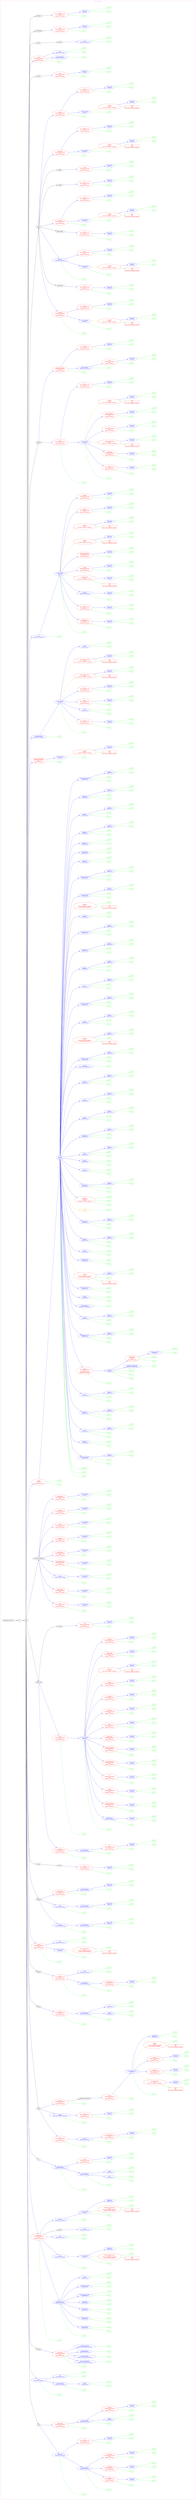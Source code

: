 digraph Cloud_Computing_REST_API {
rankdir="LR";
subgraph cluster_0 {
label="OVH - order 1.0"
color=violet
fontcolor=violet
subgraph cluster_1 {
label=""
color=white
fontcolor=white
node1 [label="https://api.ovh.com", shape="ellipse", color="black", fontcolor="black"]
node1 -> node2 [color="black", fontcolor="black"]
subgraph cluster_2 {
label=""
color=white
fontcolor=white
node2 [label="/1.0", shape="ellipse", color="black", fontcolor="black"]
node2 -> node3 [color="black", fontcolor="black"]
subgraph cluster_3 {
label=""
color=white
fontcolor=white
node3 [label="/order", shape="ellipse", color="black", fontcolor="black"]
node3 -> node4 [color="black", fontcolor="black"]
subgraph cluster_4 {
label=""
color=white
fontcolor=white
node4 [label="/cdn", shape="ellipse", color="black", fontcolor="black"]
node4 -> node5 [color="blue", fontcolor="blue"]
subgraph cluster_5 {
label=""
color=white
fontcolor=white
node5 [label="/dedicated\n Read-Only Collection", shape="ellipse", color="blue", fontcolor="blue"]
node5 -> node6 [color="green", fontcolor="green"]
subgraph cluster_6 {
label=""
color=white
fontcolor=white
node6 [label="GET", shape="box", color="green", fontcolor="green"]
}
node5 -> node7 [color="blue", fontcolor="blue"]
subgraph cluster_7 {
label=""
color=white
fontcolor=white
node7 [label="/{serviceName}\n Read-Only Resource", shape="ellipse", color="blue", fontcolor="blue"]
node7 -> node8 [color="green", fontcolor="green"]
subgraph cluster_8 {
label=""
color=white
fontcolor=white
node8 [label="GET", shape="box", color="green", fontcolor="green"]
}
node7 -> node9 [color="blue", fontcolor="blue"]
subgraph cluster_9 {
label=""
color=white
fontcolor=white
node9 [label="/quota\n Read-Only Collection\nbut\nSingular Collection", shape="ellipse", color="red", fontcolor="red"]
node9 -> node10 [color="green", fontcolor="green"]
subgraph cluster_10 {
label=""
color=white
fontcolor=white
node10 [label="GET", shape="box", color="green", fontcolor="green"]
}
node9 -> node11 [color="blue", fontcolor="blue"]
subgraph cluster_11 {
label=""
color=white
fontcolor=white
node11 [label="/{duration}\n Resource", shape="ellipse", color="blue", fontcolor="blue"]
node11 -> node12 [color="green", fontcolor="green"]
subgraph cluster_12 {
label=""
color=white
fontcolor=white
node12 [label="GET", shape="box", color="green", fontcolor="green"]
}
node11 -> node13 [color="green", fontcolor="green"]
subgraph cluster_13 {
label=""
color=white
fontcolor=white
node13 [label="POST", shape="box", color="green", fontcolor="green"]
}
}
}
node7 -> node14 [color="blue", fontcolor="blue"]
subgraph cluster_14 {
label=""
color=white
fontcolor=white
node14 [label="/cacheRule\n Read-Only Collection\nbut\nSingular Collection", shape="ellipse", color="red", fontcolor="red"]
node14 -> node15 [color="green", fontcolor="green"]
subgraph cluster_15 {
label=""
color=white
fontcolor=white
node15 [label="GET", shape="box", color="green", fontcolor="green"]
}
node14 -> node16 [color="blue", fontcolor="blue"]
subgraph cluster_16 {
label=""
color=white
fontcolor=white
node16 [label="/{duration}\n Resource", shape="ellipse", color="blue", fontcolor="blue"]
node16 -> node17 [color="green", fontcolor="green"]
subgraph cluster_17 {
label=""
color=white
fontcolor=white
node17 [label="GET", shape="box", color="green", fontcolor="green"]
}
node16 -> node18 [color="green", fontcolor="green"]
subgraph cluster_18 {
label=""
color=white
fontcolor=white
node18 [label="POST", shape="box", color="green", fontcolor="green"]
}
}
}
node7 -> node19 [color="blue", fontcolor="blue"]
subgraph cluster_19 {
label=""
color=white
fontcolor=white
node19 [label="/backend\n Read-Only Collection\nbut\nSingular Collection", shape="ellipse", color="red", fontcolor="red"]
node19 -> node20 [color="green", fontcolor="green"]
subgraph cluster_20 {
label=""
color=white
fontcolor=white
node20 [label="GET", shape="box", color="green", fontcolor="green"]
}
node19 -> node21 [color="blue", fontcolor="blue"]
subgraph cluster_21 {
label=""
color=white
fontcolor=white
node21 [label="/{duration}\n Resource", shape="ellipse", color="blue", fontcolor="blue"]
node21 -> node22 [color="green", fontcolor="green"]
subgraph cluster_22 {
label=""
color=white
fontcolor=white
node22 [label="GET", shape="box", color="green", fontcolor="green"]
}
node21 -> node23 [color="green", fontcolor="green"]
subgraph cluster_23 {
label=""
color=white
fontcolor=white
node23 [label="POST", shape="box", color="green", fontcolor="green"]
}
}
}
}
node5 -> node24 [color="blue", fontcolor="blue"]
subgraph cluster_24 {
label=""
color=white
fontcolor=white
node24 [label="/new\n Read-Only Collection\nbut\nSingular Collection", shape="ellipse", color="red", fontcolor="red"]
node24 -> node25 [color="green", fontcolor="green"]
subgraph cluster_25 {
label=""
color=white
fontcolor=white
node25 [label="GET", shape="box", color="green", fontcolor="green"]
}
node24 -> node26 [color="blue", fontcolor="blue"]
subgraph cluster_26 {
label=""
color=white
fontcolor=white
node26 [label="/{duration}\n Resource", shape="ellipse", color="blue", fontcolor="blue"]
node26 -> node27 [color="green", fontcolor="green"]
subgraph cluster_27 {
label=""
color=white
fontcolor=white
node27 [label="GET", shape="box", color="green", fontcolor="green"]
}
node26 -> node28 [color="green", fontcolor="green"]
subgraph cluster_28 {
label=""
color=white
fontcolor=white
node28 [label="POST", shape="box", color="green", fontcolor="green"]
}
}
}
}
node4 -> node29 [color="blue", fontcolor="blue"]
subgraph cluster_29 {
label=""
color=white
fontcolor=white
node29 [label="/webstorage\n Read-Only Collection\nbut\nSingular Collection", shape="ellipse", color="red", fontcolor="red"]
node29 -> node30 [color="green", fontcolor="green"]
subgraph cluster_30 {
label=""
color=white
fontcolor=white
node30 [label="GET", shape="box", color="green", fontcolor="green"]
}
node29 -> node31 [color="blue", fontcolor="blue"]
subgraph cluster_31 {
label=""
color=white
fontcolor=white
node31 [label="/{serviceName}\n Read-Only Resource", shape="ellipse", color="blue", fontcolor="blue"]
node31 -> node32 [color="green", fontcolor="green"]
subgraph cluster_32 {
label=""
color=white
fontcolor=white
node32 [label="GET", shape="box", color="green", fontcolor="green"]
}
node31 -> node33 [color="blue", fontcolor="blue"]
subgraph cluster_33 {
label=""
color=white
fontcolor=white
node33 [label="/traffic\n SubResource", shape="ellipse", color="blue", fontcolor="blue"]
node33 -> node34 [color="green", fontcolor="green"]
subgraph cluster_34 {
label=""
color=white
fontcolor=white
node34 [label="GET", shape="box", color="green", fontcolor="green"]
}
node33 -> node35 [color="green", fontcolor="green"]
subgraph cluster_35 {
label=""
color=white
fontcolor=white
node35 [label="POST", shape="box", color="green", fontcolor="green"]
}
}
node31 -> node36 [color="blue", fontcolor="blue"]
subgraph cluster_36 {
label=""
color=white
fontcolor=white
node36 [label="/storage\n Read-Only Collection\nbut\nSingular Collection", shape="ellipse", color="red", fontcolor="red"]
node36 -> node37 [color="green", fontcolor="green"]
subgraph cluster_37 {
label=""
color=white
fontcolor=white
node37 [label="GET", shape="box", color="green", fontcolor="green"]
}
node36 -> node38 [color="blue", fontcolor="blue"]
subgraph cluster_38 {
label=""
color=white
fontcolor=white
node38 [label="/{duration}\n Resource", shape="ellipse", color="blue", fontcolor="blue"]
node38 -> node39 [color="green", fontcolor="green"]
subgraph cluster_39 {
label=""
color=white
fontcolor=white
node39 [label="GET", shape="box", color="green", fontcolor="green"]
}
node38 -> node40 [color="green", fontcolor="green"]
subgraph cluster_40 {
label=""
color=white
fontcolor=white
node40 [label="POST", shape="box", color="green", fontcolor="green"]
}
}
}
}
}
}
node3 -> node41 [color="blue", fontcolor="blue"]
subgraph cluster_41 {
label=""
color=white
fontcolor=white
node41 [label="/sms\n Read-Only Collection", shape="ellipse", color="blue", fontcolor="blue"]
node41 -> node42 [color="green", fontcolor="green"]
subgraph cluster_42 {
label=""
color=white
fontcolor=white
node42 [label="GET", shape="box", color="green", fontcolor="green"]
}
node41 -> node43 [color="blue", fontcolor="blue"]
subgraph cluster_43 {
label=""
color=white
fontcolor=white
node43 [label="/{serviceName}\n Read-Only Resource", shape="ellipse", color="blue", fontcolor="blue"]
node43 -> node44 [color="green", fontcolor="green"]
subgraph cluster_44 {
label=""
color=white
fontcolor=white
node44 [label="GET", shape="box", color="green", fontcolor="green"]
}
node43 -> node45 [color="blue", fontcolor="blue"]
subgraph cluster_45 {
label=""
color=white
fontcolor=white
node45 [label="/credits\n SubResource", shape="ellipse", color="blue", fontcolor="blue"]
node45 -> node46 [color="green", fontcolor="green"]
subgraph cluster_46 {
label=""
color=white
fontcolor=white
node46 [label="GET", shape="box", color="green", fontcolor="green"]
}
node45 -> node47 [color="green", fontcolor="green"]
subgraph cluster_47 {
label=""
color=white
fontcolor=white
node47 [label="POST", shape="box", color="green", fontcolor="green"]
}
}
}
node41 -> node48 [color="blue", fontcolor="blue"]
subgraph cluster_48 {
label=""
color=white
fontcolor=white
node48 [label="/new\n Singleton Resource", shape="ellipse", color="blue", fontcolor="blue"]
node48 -> node49 [color="green", fontcolor="green"]
subgraph cluster_49 {
label=""
color=white
fontcolor=white
node49 [label="GET", shape="box", color="green", fontcolor="green"]
}
node48 -> node50 [color="green", fontcolor="green"]
subgraph cluster_50 {
label=""
color=white
fontcolor=white
node50 [label="POST", shape="box", color="green", fontcolor="green"]
}
}
}
node3 -> node51 [color="black", fontcolor="black"]
subgraph cluster_51 {
label=""
color=white
fontcolor=white
node51 [label="/catalog", shape="ellipse", color="black", fontcolor="black"]
node51 -> node52 [color="blue", fontcolor="blue"]
subgraph cluster_52 {
label=""
color=white
fontcolor=white
node52 [label="/formatted\n Read-Only Collection\nbut\nSingular Collection", shape="ellipse", color="red", fontcolor="red"]
node52 -> node53 [color="green", fontcolor="green"]
subgraph cluster_53 {
label=""
color=white
fontcolor=white
node53 [label="GET", shape="box", color="green", fontcolor="green"]
}
node52 -> node54 [color="blue", fontcolor="blue"]
subgraph cluster_54 {
label=""
color=white
fontcolor=white
node54 [label="/privateCloudSDDC\n Read-Only Singleton Resource", shape="ellipse", color="blue", fontcolor="blue"]
node54 -> node55 [color="green", fontcolor="green"]
subgraph cluster_55 {
label=""
color=white
fontcolor=white
node55 [label="GET", shape="box", color="green", fontcolor="green"]
}
}
node52 -> node56 [color="blue", fontcolor="blue"]
subgraph cluster_56 {
label=""
color=white
fontcolor=white
node56 [label="/privateCloudDC\n Read-Only Singleton Resource", shape="ellipse", color="blue", fontcolor="blue"]
node56 -> node57 [color="green", fontcolor="green"]
subgraph cluster_57 {
label=""
color=white
fontcolor=white
node57 [label="GET", shape="box", color="green", fontcolor="green"]
}
}
node52 -> node58 [color="blue", fontcolor="blue"]
subgraph cluster_58 {
label=""
color=white
fontcolor=white
node58 [label="/{catalogName}\n Read-Only Resource", shape="ellipse", color="blue", fontcolor="blue"]
node58 -> node59 [color="green", fontcolor="green"]
subgraph cluster_59 {
label=""
color=white
fontcolor=white
node59 [label="GET", shape="box", color="green", fontcolor="green"]
}
}
node52 -> node60 [color="blue", fontcolor="blue"]
subgraph cluster_60 {
label=""
color=white
fontcolor=white
node60 [label="/privateCloudCDI\n Read-Only Singleton Resource", shape="ellipse", color="blue", fontcolor="blue"]
node60 -> node61 [color="green", fontcolor="green"]
subgraph cluster_61 {
label=""
color=white
fontcolor=white
node61 [label="GET", shape="box", color="green", fontcolor="green"]
}
}
}
}
node3 -> node62 [color="blue", fontcolor="blue"]
subgraph cluster_62 {
label=""
color=white
fontcolor=white
node62 [label="/telephony\n Read-Only Collection\nbut\nSingular Collection", shape="ellipse", color="red", fontcolor="red"]
node62 -> node63 [color="green", fontcolor="green"]
subgraph cluster_63 {
label=""
color=white
fontcolor=white
node63 [label="GET", shape="box", color="green", fontcolor="green"]
}
node62 -> node64 [color="blue", fontcolor="blue"]
subgraph cluster_64 {
label=""
color=white
fontcolor=white
node64 [label="/{billingAccount}\n Read-Only Resource", shape="ellipse", color="blue", fontcolor="blue"]
node64 -> node65 [color="green", fontcolor="green"]
subgraph cluster_65 {
label=""
color=white
fontcolor=white
node65 [label="GET", shape="box", color="green", fontcolor="green"]
}
node64 -> node66 [color="blue", fontcolor="blue"]
subgraph cluster_66 {
label=""
color=white
fontcolor=white
node66 [label="/securityDeposit\n SubResource", shape="ellipse", color="blue", fontcolor="blue"]
node66 -> node67 [color="green", fontcolor="green"]
subgraph cluster_67 {
label=""
color=white
fontcolor=white
node67 [label="GET", shape="box", color="green", fontcolor="green"]
}
node66 -> node68 [color="green", fontcolor="green"]
subgraph cluster_68 {
label=""
color=white
fontcolor=white
node68 [label="POST", shape="box", color="green", fontcolor="green"]
}
}
node64 -> node69 [color="blue", fontcolor="blue"]
subgraph cluster_69 {
label=""
color=white
fontcolor=white
node69 [label="/numberSpecial\n SubResource", shape="ellipse", color="blue", fontcolor="blue"]
node69 -> node70 [color="green", fontcolor="green"]
subgraph cluster_70 {
label=""
color=white
fontcolor=white
node70 [label="GET", shape="box", color="green", fontcolor="green"]
}
node69 -> node71 [color="green", fontcolor="green"]
subgraph cluster_71 {
label=""
color=white
fontcolor=white
node71 [label="POST", shape="box", color="green", fontcolor="green"]
}
}
node64 -> node72 [color="blue", fontcolor="blue"]
subgraph cluster_72 {
label=""
color=white
fontcolor=white
node72 [label="/accessories\n SubResource", shape="ellipse", color="blue", fontcolor="blue"]
node72 -> node73 [color="green", fontcolor="green"]
subgraph cluster_73 {
label=""
color=white
fontcolor=white
node73 [label="GET", shape="box", color="green", fontcolor="green"]
}
node72 -> node74 [color="green", fontcolor="green"]
subgraph cluster_74 {
label=""
color=white
fontcolor=white
node74 [label="POST", shape="box", color="green", fontcolor="green"]
}
}
node64 -> node75 [color="blue", fontcolor="blue"]
subgraph cluster_75 {
label=""
color=white
fontcolor=white
node75 [label="/portability\n SubResource", shape="ellipse", color="blue", fontcolor="blue"]
node75 -> node76 [color="green", fontcolor="green"]
subgraph cluster_76 {
label=""
color=white
fontcolor=white
node76 [label="GET", shape="box", color="green", fontcolor="green"]
}
node75 -> node77 [color="green", fontcolor="green"]
subgraph cluster_77 {
label=""
color=white
fontcolor=white
node77 [label="POST", shape="box", color="green", fontcolor="green"]
}
}
node64 -> node78 [color="blue", fontcolor="blue"]
subgraph cluster_78 {
label=""
color=white
fontcolor=white
node78 [label="/numberNogeographic\n SubResource", shape="ellipse", color="blue", fontcolor="blue"]
node78 -> node79 [color="green", fontcolor="green"]
subgraph cluster_79 {
label=""
color=white
fontcolor=white
node79 [label="GET", shape="box", color="green", fontcolor="green"]
}
node78 -> node80 [color="green", fontcolor="green"]
subgraph cluster_80 {
label=""
color=white
fontcolor=white
node80 [label="POST", shape="box", color="green", fontcolor="green"]
}
}
node64 -> node81 [color="blue", fontcolor="blue"]
subgraph cluster_81 {
label=""
color=white
fontcolor=white
node81 [label="/numberGeographic\n SubResource", shape="ellipse", color="blue", fontcolor="blue"]
node81 -> node82 [color="green", fontcolor="green"]
subgraph cluster_82 {
label=""
color=white
fontcolor=white
node82 [label="GET", shape="box", color="green", fontcolor="green"]
}
node81 -> node83 [color="green", fontcolor="green"]
subgraph cluster_83 {
label=""
color=white
fontcolor=white
node83 [label="POST", shape="box", color="green", fontcolor="green"]
}
}
node64 -> node84 [color="blue", fontcolor="blue"]
subgraph cluster_84 {
label=""
color=white
fontcolor=white
node84 [label="/line\n SubResource", shape="ellipse", color="blue", fontcolor="blue"]
node84 -> node85 [color="green", fontcolor="green"]
subgraph cluster_85 {
label=""
color=white
fontcolor=white
node85 [label="GET", shape="box", color="green", fontcolor="green"]
}
node84 -> node86 [color="green", fontcolor="green"]
subgraph cluster_86 {
label=""
color=white
fontcolor=white
node86 [label="POST", shape="box", color="green", fontcolor="green"]
}
}
}
node62 -> node87 [color="blue", fontcolor="blue"]
subgraph cluster_87 {
label=""
color=white
fontcolor=white
node87 [label="/lines\n Read-Only Collection", shape="ellipse", color="blue", fontcolor="blue"]
node87 -> node88 [color="green", fontcolor="green"]
subgraph cluster_88 {
label=""
color=white
fontcolor=white
node88 [label="GET", shape="box", color="green", fontcolor="green"]
}
node87 -> node89 [color="blue", fontcolor="blue"]
subgraph cluster_89 {
label=""
color=white
fontcolor=white
node89 [label="/{serviceName}\n Resource", shape="ellipse", color="blue", fontcolor="blue"]
node89 -> node90 [color="green", fontcolor="green"]
subgraph cluster_90 {
label=""
color=white
fontcolor=white
node90 [label="GET", shape="box", color="green", fontcolor="green"]
}
node89 -> node91 [color="orange", fontcolor="orange"]
subgraph cluster_91 {
label=""
color=white
fontcolor=white
node91 [label="/addSimultaneousLines\nbut\nNot POST Method Controller\nMore Than One Method", shape="octagon", color="red", fontcolor="red"]
node91 -> node92 [color="green", fontcolor="green"]
subgraph cluster_92 {
label=""
color=white
fontcolor=white
node92 [label="GET\nbut\nNot POST Controller Method", shape="box", color="red", fontcolor="red"]
}
node91 -> node93 [color="green", fontcolor="green"]
subgraph cluster_93 {
label=""
color=white
fontcolor=white
node93 [label="POST", shape="box", color="green", fontcolor="green"]
}
}
node89 -> node94 [color="blue", fontcolor="blue"]
subgraph cluster_94 {
label=""
color=white
fontcolor=white
node94 [label="/hardware\n SubResource", shape="ellipse", color="blue", fontcolor="blue"]
node94 -> node95 [color="green", fontcolor="green"]
subgraph cluster_95 {
label=""
color=white
fontcolor=white
node95 [label="GET", shape="box", color="green", fontcolor="green"]
}
node94 -> node96 [color="green", fontcolor="green"]
subgraph cluster_96 {
label=""
color=white
fontcolor=white
node96 [label="POST", shape="box", color="green", fontcolor="green"]
}
}
}
}
node62 -> node97 [color="blue", fontcolor="blue"]
subgraph cluster_97 {
label=""
color=white
fontcolor=white
node97 [label="/new\n Singleton Resource", shape="ellipse", color="blue", fontcolor="blue"]
node97 -> node98 [color="green", fontcolor="green"]
subgraph cluster_98 {
label=""
color=white
fontcolor=white
node98 [label="GET", shape="box", color="green", fontcolor="green"]
}
node97 -> node99 [color="green", fontcolor="green"]
subgraph cluster_99 {
label=""
color=white
fontcolor=white
node99 [label="POST", shape="box", color="green", fontcolor="green"]
}
}
node62 -> node100 [color="black", fontcolor="black"]
subgraph cluster_100 {
label=""
color=white
fontcolor=white
node100 [label="/spare", shape="ellipse", color="black", fontcolor="black"]
node100 -> node101 [color="blue", fontcolor="blue"]
subgraph cluster_101 {
label=""
color=white
fontcolor=white
node101 [label="/new\n Singleton Resource", shape="ellipse", color="blue", fontcolor="blue"]
node101 -> node102 [color="green", fontcolor="green"]
subgraph cluster_102 {
label=""
color=white
fontcolor=white
node102 [label="GET", shape="box", color="green", fontcolor="green"]
}
node101 -> node103 [color="green", fontcolor="green"]
subgraph cluster_103 {
label=""
color=white
fontcolor=white
node103 [label="POST", shape="box", color="green", fontcolor="green"]
}
}
}
node62 -> node104 [color="blue", fontcolor="blue"]
subgraph cluster_104 {
label=""
color=white
fontcolor=white
node104 [label="/trunks\n Read-Only Collection", shape="ellipse", color="blue", fontcolor="blue"]
node104 -> node105 [color="green", fontcolor="green"]
subgraph cluster_105 {
label=""
color=white
fontcolor=white
node105 [label="GET", shape="box", color="green", fontcolor="green"]
}
node104 -> node106 [color="blue", fontcolor="blue"]
subgraph cluster_106 {
label=""
color=white
fontcolor=white
node106 [label="/{serviceName}\n Resource", shape="ellipse", color="blue", fontcolor="blue"]
node106 -> node107 [color="green", fontcolor="green"]
subgraph cluster_107 {
label=""
color=white
fontcolor=white
node107 [label="GET", shape="box", color="green", fontcolor="green"]
}
node106 -> node108 [color="orange", fontcolor="orange"]
subgraph cluster_108 {
label=""
color=white
fontcolor=white
node108 [label="/addSimultaneousLines\nbut\nNot POST Method Controller\nMore Than One Method", shape="octagon", color="red", fontcolor="red"]
node108 -> node109 [color="green", fontcolor="green"]
subgraph cluster_109 {
label=""
color=white
fontcolor=white
node109 [label="GET\nbut\nNot POST Controller Method", shape="box", color="red", fontcolor="red"]
}
node108 -> node110 [color="green", fontcolor="green"]
subgraph cluster_110 {
label=""
color=white
fontcolor=white
node110 [label="POST", shape="box", color="green", fontcolor="green"]
}
}
node106 -> node111 [color="blue", fontcolor="blue"]
subgraph cluster_111 {
label=""
color=white
fontcolor=white
node111 [label="/hardware\n SubResource", shape="ellipse", color="blue", fontcolor="blue"]
node111 -> node112 [color="green", fontcolor="green"]
subgraph cluster_112 {
label=""
color=white
fontcolor=white
node112 [label="GET", shape="box", color="green", fontcolor="green"]
}
node111 -> node113 [color="green", fontcolor="green"]
subgraph cluster_113 {
label=""
color=white
fontcolor=white
node113 [label="POST", shape="box", color="green", fontcolor="green"]
}
}
}
}
}
node3 -> node114 [color="black", fontcolor="black"]
subgraph cluster_114 {
label=""
color=white
fontcolor=white
node114 [label="/ip", shape="ellipse", color="black", fontcolor="black"]
node114 -> node115 [color="blue", fontcolor="blue"]
subgraph cluster_115 {
label=""
color=white
fontcolor=white
node115 [label="/loadBalancing\n Read-Only Collection", shape="ellipse", color="blue", fontcolor="blue"]
node115 -> node116 [color="green", fontcolor="green"]
subgraph cluster_116 {
label=""
color=white
fontcolor=white
node116 [label="GET", shape="box", color="green", fontcolor="green"]
}
node115 -> node117 [color="blue", fontcolor="blue"]
subgraph cluster_117 {
label=""
color=white
fontcolor=white
node117 [label="/{serviceName}\n Read-Only Resource", shape="ellipse", color="blue", fontcolor="blue"]
node117 -> node118 [color="green", fontcolor="green"]
subgraph cluster_118 {
label=""
color=white
fontcolor=white
node118 [label="GET", shape="box", color="green", fontcolor="green"]
}
node117 -> node119 [color="blue", fontcolor="blue"]
subgraph cluster_119 {
label=""
color=white
fontcolor=white
node119 [label="/ssl\n SubResource", shape="ellipse", color="blue", fontcolor="blue"]
node119 -> node120 [color="green", fontcolor="green"]
subgraph cluster_120 {
label=""
color=white
fontcolor=white
node120 [label="GET", shape="box", color="green", fontcolor="green"]
}
node119 -> node121 [color="green", fontcolor="green"]
subgraph cluster_121 {
label=""
color=white
fontcolor=white
node121 [label="POST", shape="box", color="green", fontcolor="green"]
}
}
node117 -> node122 [color="blue", fontcolor="blue"]
subgraph cluster_122 {
label=""
color=white
fontcolor=white
node122 [label="/pop\n SubResource", shape="ellipse", color="blue", fontcolor="blue"]
node122 -> node123 [color="green", fontcolor="green"]
subgraph cluster_123 {
label=""
color=white
fontcolor=white
node123 [label="GET", shape="box", color="green", fontcolor="green"]
}
node122 -> node124 [color="green", fontcolor="green"]
subgraph cluster_124 {
label=""
color=white
fontcolor=white
node124 [label="POST", shape="box", color="green", fontcolor="green"]
}
}
}
node115 -> node125 [color="blue", fontcolor="blue"]
subgraph cluster_125 {
label=""
color=white
fontcolor=white
node125 [label="/new\n Read-Only Collection\nbut\nSingular Collection", shape="ellipse", color="red", fontcolor="red"]
node125 -> node126 [color="green", fontcolor="green"]
subgraph cluster_126 {
label=""
color=white
fontcolor=white
node126 [label="GET", shape="box", color="green", fontcolor="green"]
}
node125 -> node127 [color="blue", fontcolor="blue"]
subgraph cluster_127 {
label=""
color=white
fontcolor=white
node127 [label="/{duration}\n Resource", shape="ellipse", color="blue", fontcolor="blue"]
node127 -> node128 [color="green", fontcolor="green"]
subgraph cluster_128 {
label=""
color=white
fontcolor=white
node128 [label="GET", shape="box", color="green", fontcolor="green"]
}
node127 -> node129 [color="green", fontcolor="green"]
subgraph cluster_129 {
label=""
color=white
fontcolor=white
node129 [label="POST", shape="box", color="green", fontcolor="green"]
}
}
}
}
}
node3 -> node130 [color="black", fontcolor="black"]
subgraph cluster_130 {
label=""
color=white
fontcolor=white
node130 [label="/email", shape="ellipse", color="black", fontcolor="black"]
node130 -> node131 [color="blue", fontcolor="blue"]
subgraph cluster_131 {
label=""
color=white
fontcolor=white
node131 [label="/pro\n Read-Only Collection\nbut\nSingular Collection", shape="ellipse", color="red", fontcolor="red"]
node131 -> node132 [color="green", fontcolor="green"]
subgraph cluster_132 {
label=""
color=white
fontcolor=white
node132 [label="GET", shape="box", color="green", fontcolor="green"]
}
node131 -> node133 [color="blue", fontcolor="blue"]
subgraph cluster_133 {
label=""
color=white
fontcolor=white
node133 [label="/{service}\n Read-Only Resource", shape="ellipse", color="blue", fontcolor="blue"]
node133 -> node134 [color="green", fontcolor="green"]
subgraph cluster_134 {
label=""
color=white
fontcolor=white
node134 [label="GET", shape="box", color="green", fontcolor="green"]
}
node133 -> node135 [color="blue", fontcolor="blue"]
subgraph cluster_135 {
label=""
color=white
fontcolor=white
node135 [label="/account\n Read-Only Collection\nbut\nSingular Collection", shape="ellipse", color="red", fontcolor="red"]
node135 -> node136 [color="green", fontcolor="green"]
subgraph cluster_136 {
label=""
color=white
fontcolor=white
node136 [label="GET", shape="box", color="green", fontcolor="green"]
}
node135 -> node137 [color="blue", fontcolor="blue"]
subgraph cluster_137 {
label=""
color=white
fontcolor=white
node137 [label="/{duration}\n Resource", shape="ellipse", color="blue", fontcolor="blue"]
node137 -> node138 [color="green", fontcolor="green"]
subgraph cluster_138 {
label=""
color=white
fontcolor=white
node138 [label="GET", shape="box", color="green", fontcolor="green"]
}
node137 -> node139 [color="green", fontcolor="green"]
subgraph cluster_139 {
label=""
color=white
fontcolor=white
node139 [label="POST", shape="box", color="green", fontcolor="green"]
}
}
}
}
}
node130 -> node140 [color="blue", fontcolor="blue"]
subgraph cluster_140 {
label=""
color=white
fontcolor=white
node140 [label="/domain\n Read-Only Singleton Resource", shape="ellipse", color="blue", fontcolor="blue"]
node140 -> node141 [color="green", fontcolor="green"]
subgraph cluster_141 {
label=""
color=white
fontcolor=white
node141 [label="GET", shape="box", color="green", fontcolor="green"]
}
node140 -> node142 [color="blue", fontcolor="blue"]
subgraph cluster_142 {
label=""
color=white
fontcolor=white
node142 [label="/new\n Read-Only Collection\nbut\nSingular Collection", shape="ellipse", color="red", fontcolor="red"]
node142 -> node143 [color="green", fontcolor="green"]
subgraph cluster_143 {
label=""
color=white
fontcolor=white
node143 [label="GET", shape="box", color="green", fontcolor="green"]
}
node142 -> node144 [color="blue", fontcolor="blue"]
subgraph cluster_144 {
label=""
color=white
fontcolor=white
node144 [label="/{duration}\n Resource", shape="ellipse", color="blue", fontcolor="blue"]
node144 -> node145 [color="green", fontcolor="green"]
subgraph cluster_145 {
label=""
color=white
fontcolor=white
node145 [label="GET", shape="box", color="green", fontcolor="green"]
}
node144 -> node146 [color="green", fontcolor="green"]
subgraph cluster_146 {
label=""
color=white
fontcolor=white
node146 [label="POST", shape="box", color="green", fontcolor="green"]
}
}
}
}
node130 -> node147 [color="blue", fontcolor="blue"]
subgraph cluster_147 {
label=""
color=white
fontcolor=white
node147 [label="/exchange\n Read-Only Collection\nbut\nSingular Collection", shape="ellipse", color="red", fontcolor="red"]
node147 -> node148 [color="green", fontcolor="green"]
subgraph cluster_148 {
label=""
color=white
fontcolor=white
node148 [label="GET", shape="box", color="green", fontcolor="green"]
}
node147 -> node149 [color="black", fontcolor="black"]
subgraph cluster_149 {
label=""
color=white
fontcolor=white
node149 [label="/{organizationName}", shape="ellipse", color="black", fontcolor="black"]
node149 -> node150 [color="blue", fontcolor="blue"]
subgraph cluster_150 {
label=""
color=white
fontcolor=white
node150 [label="/service\n Read-Only Collection\nbut\nSingular Collection", shape="ellipse", color="red", fontcolor="red"]
node150 -> node151 [color="green", fontcolor="green"]
subgraph cluster_151 {
label=""
color=white
fontcolor=white
node151 [label="GET", shape="box", color="green", fontcolor="green"]
}
node150 -> node152 [color="blue", fontcolor="blue"]
subgraph cluster_152 {
label=""
color=white
fontcolor=white
node152 [label="/{exchangeService}\n Resource", shape="ellipse", color="blue", fontcolor="blue"]
node152 -> node153 [color="green", fontcolor="green"]
subgraph cluster_153 {
label=""
color=white
fontcolor=white
node153 [label="GET", shape="box", color="green", fontcolor="green"]
}
node152 -> node154 [color="orange", fontcolor="orange"]
subgraph cluster_154 {
label=""
color=white
fontcolor=white
node154 [label="/accountUpgrade\nbut\nNot POST Method Controller", shape="octagon", color="red", fontcolor="red"]
node154 -> node155 [color="green", fontcolor="green"]
subgraph cluster_155 {
label=""
color=white
fontcolor=white
node155 [label="GET\nbut\nNot POST Controller Method", shape="box", color="red", fontcolor="red"]
}
node154 -> node156 [color="blue", fontcolor="blue"]
subgraph cluster_156 {
label=""
color=white
fontcolor=white
node156 [label="/{duration}\n Resource", shape="ellipse", color="blue", fontcolor="blue"]
node156 -> node157 [color="green", fontcolor="green"]
subgraph cluster_157 {
label=""
color=white
fontcolor=white
node157 [label="GET", shape="box", color="green", fontcolor="green"]
}
node156 -> node158 [color="green", fontcolor="green"]
subgraph cluster_158 {
label=""
color=white
fontcolor=white
node158 [label="POST", shape="box", color="green", fontcolor="green"]
}
}
}
node152 -> node159 [color="blue", fontcolor="blue"]
subgraph cluster_159 {
label=""
color=white
fontcolor=white
node159 [label="/outlook\n Read-Only Collection\nbut\nSingular Collection", shape="ellipse", color="red", fontcolor="red"]
node159 -> node160 [color="green", fontcolor="green"]
subgraph cluster_160 {
label=""
color=white
fontcolor=white
node160 [label="GET", shape="box", color="green", fontcolor="green"]
}
node159 -> node161 [color="blue", fontcolor="blue"]
subgraph cluster_161 {
label=""
color=white
fontcolor=white
node161 [label="/{duration}\n Resource", shape="ellipse", color="blue", fontcolor="blue"]
node161 -> node162 [color="green", fontcolor="green"]
subgraph cluster_162 {
label=""
color=white
fontcolor=white
node162 [label="GET", shape="box", color="green", fontcolor="green"]
}
node161 -> node163 [color="green", fontcolor="green"]
subgraph cluster_163 {
label=""
color=white
fontcolor=white
node163 [label="POST", shape="box", color="green", fontcolor="green"]
}
}
}
node152 -> node164 [color="blue", fontcolor="blue"]
subgraph cluster_164 {
label=""
color=white
fontcolor=white
node164 [label="/account\n Read-Only Collection\nbut\nSingular Collection", shape="ellipse", color="red", fontcolor="red"]
node164 -> node165 [color="green", fontcolor="green"]
subgraph cluster_165 {
label=""
color=white
fontcolor=white
node165 [label="GET", shape="box", color="green", fontcolor="green"]
}
node164 -> node166 [color="blue", fontcolor="blue"]
subgraph cluster_166 {
label=""
color=white
fontcolor=white
node166 [label="/{duration}\n Resource", shape="ellipse", color="blue", fontcolor="blue"]
node166 -> node167 [color="green", fontcolor="green"]
subgraph cluster_167 {
label=""
color=white
fontcolor=white
node167 [label="GET", shape="box", color="green", fontcolor="green"]
}
node166 -> node168 [color="green", fontcolor="green"]
subgraph cluster_168 {
label=""
color=white
fontcolor=white
node168 [label="POST", shape="box", color="green", fontcolor="green"]
}
}
}
node152 -> node169 [color="orange", fontcolor="orange"]
subgraph cluster_169 {
label=""
color=white
fontcolor=white
node169 [label="/upgrade\nbut\nNot POST Method Controller\nMore Than One Method", shape="octagon", color="red", fontcolor="red"]
node169 -> node170 [color="green", fontcolor="green"]
subgraph cluster_170 {
label=""
color=white
fontcolor=white
node170 [label="GET\nbut\nNot POST Controller Method", shape="box", color="red", fontcolor="red"]
}
node169 -> node171 [color="green", fontcolor="green"]
subgraph cluster_171 {
label=""
color=white
fontcolor=white
node171 [label="POST", shape="box", color="green", fontcolor="green"]
}
}
node152 -> node172 [color="blue", fontcolor="blue"]
subgraph cluster_172 {
label=""
color=white
fontcolor=white
node172 [label="/diskSpace\n SubResource", shape="ellipse", color="blue", fontcolor="blue"]
node172 -> node173 [color="green", fontcolor="green"]
subgraph cluster_173 {
label=""
color=white
fontcolor=white
node173 [label="GET", shape="box", color="green", fontcolor="green"]
}
node172 -> node174 [color="green", fontcolor="green"]
subgraph cluster_174 {
label=""
color=white
fontcolor=white
node174 [label="POST", shape="box", color="green", fontcolor="green"]
}
}
}
}
}
}
}
node3 -> node175 [color="black", fontcolor="black"]
subgraph cluster_175 {
label=""
color=white
fontcolor=white
node175 [label="/cloud", shape="ellipse", color="black", fontcolor="black"]
node175 -> node176 [color="blue", fontcolor="blue"]
subgraph cluster_176 {
label=""
color=white
fontcolor=white
node176 [label="/project\n Read-Only Collection\nbut\nSingular Collection", shape="ellipse", color="red", fontcolor="red"]
node176 -> node177 [color="green", fontcolor="green"]
subgraph cluster_177 {
label=""
color=white
fontcolor=white
node177 [label="GET", shape="box", color="green", fontcolor="green"]
}
node176 -> node178 [color="blue", fontcolor="blue"]
subgraph cluster_178 {
label=""
color=white
fontcolor=white
node178 [label="/{serviceName}\n Read-Only Resource", shape="ellipse", color="blue", fontcolor="blue"]
node178 -> node179 [color="green", fontcolor="green"]
subgraph cluster_179 {
label=""
color=white
fontcolor=white
node179 [label="GET", shape="box", color="green", fontcolor="green"]
}
node178 -> node180 [color="blue", fontcolor="blue"]
subgraph cluster_180 {
label=""
color=white
fontcolor=white
node180 [label="/credit\n SubResource", shape="ellipse", color="blue", fontcolor="blue"]
node180 -> node181 [color="green", fontcolor="green"]
subgraph cluster_181 {
label=""
color=white
fontcolor=white
node181 [label="GET", shape="box", color="green", fontcolor="green"]
}
node180 -> node182 [color="green", fontcolor="green"]
subgraph cluster_182 {
label=""
color=white
fontcolor=white
node182 [label="POST", shape="box", color="green", fontcolor="green"]
}
}
node178 -> node183 [color="blue", fontcolor="blue"]
subgraph cluster_183 {
label=""
color=white
fontcolor=white
node183 [label="/ip\n SubResource", shape="ellipse", color="blue", fontcolor="blue"]
node183 -> node184 [color="green", fontcolor="green"]
subgraph cluster_184 {
label=""
color=white
fontcolor=white
node184 [label="GET", shape="box", color="green", fontcolor="green"]
}
node183 -> node185 [color="green", fontcolor="green"]
subgraph cluster_185 {
label=""
color=white
fontcolor=white
node185 [label="POST", shape="box", color="green", fontcolor="green"]
}
}
}
}
}
node3 -> node186 [color="black", fontcolor="black"]
subgraph cluster_186 {
label=""
color=white
fontcolor=white
node186 [label="/domain", shape="ellipse", color="black", fontcolor="black"]
node186 -> node187 [color="blue", fontcolor="blue"]
subgraph cluster_187 {
label=""
color=white
fontcolor=white
node187 [label="/zone\n Read-Only Collection\nbut\nSingular Collection", shape="ellipse", color="red", fontcolor="red"]
node187 -> node188 [color="green", fontcolor="green"]
subgraph cluster_188 {
label=""
color=white
fontcolor=white
node188 [label="GET", shape="box", color="green", fontcolor="green"]
}
node187 -> node189 [color="blue", fontcolor="blue"]
subgraph cluster_189 {
label=""
color=white
fontcolor=white
node189 [label="/{zoneName}\n Read-Only Resource", shape="ellipse", color="blue", fontcolor="blue"]
node189 -> node190 [color="green", fontcolor="green"]
subgraph cluster_190 {
label=""
color=white
fontcolor=white
node190 [label="GET", shape="box", color="green", fontcolor="green"]
}
node189 -> node191 [color="blue", fontcolor="blue"]
subgraph cluster_191 {
label=""
color=white
fontcolor=white
node191 [label="/dnsAnycast\n Read-Only Collection\nbut\nSingular Collection", shape="ellipse", color="red", fontcolor="red"]
node191 -> node192 [color="green", fontcolor="green"]
subgraph cluster_192 {
label=""
color=white
fontcolor=white
node192 [label="GET", shape="box", color="green", fontcolor="green"]
}
node191 -> node193 [color="blue", fontcolor="blue"]
subgraph cluster_193 {
label=""
color=white
fontcolor=white
node193 [label="/{duration}\n Resource", shape="ellipse", color="blue", fontcolor="blue"]
node193 -> node194 [color="green", fontcolor="green"]
subgraph cluster_194 {
label=""
color=white
fontcolor=white
node194 [label="GET", shape="box", color="green", fontcolor="green"]
}
node193 -> node195 [color="green", fontcolor="green"]
subgraph cluster_195 {
label=""
color=white
fontcolor=white
node195 [label="POST", shape="box", color="green", fontcolor="green"]
}
}
}
}
node187 -> node196 [color="blue", fontcolor="blue"]
subgraph cluster_196 {
label=""
color=white
fontcolor=white
node196 [label="/new\n Singleton Resource", shape="ellipse", color="blue", fontcolor="blue"]
node196 -> node197 [color="green", fontcolor="green"]
subgraph cluster_197 {
label=""
color=white
fontcolor=white
node197 [label="GET", shape="box", color="green", fontcolor="green"]
}
node196 -> node198 [color="green", fontcolor="green"]
subgraph cluster_198 {
label=""
color=white
fontcolor=white
node198 [label="POST", shape="box", color="green", fontcolor="green"]
}
}
}
}
node3 -> node199 [color="blue", fontcolor="blue"]
subgraph cluster_199 {
label=""
color=white
fontcolor=white
node199 [label="/freefax\n Read-Only Collection\nbut\nSingular Collection", shape="ellipse", color="red", fontcolor="red"]
node199 -> node200 [color="green", fontcolor="green"]
subgraph cluster_200 {
label=""
color=white
fontcolor=white
node200 [label="GET", shape="box", color="green", fontcolor="green"]
}
node199 -> node201 [color="blue", fontcolor="blue"]
subgraph cluster_201 {
label=""
color=white
fontcolor=white
node201 [label="/{serviceName}\n Resource", shape="ellipse", color="blue", fontcolor="blue"]
node201 -> node202 [color="green", fontcolor="green"]
subgraph cluster_202 {
label=""
color=white
fontcolor=white
node202 [label="GET", shape="box", color="green", fontcolor="green"]
}
node201 -> node203 [color="orange", fontcolor="orange"]
subgraph cluster_203 {
label=""
color=white
fontcolor=white
node203 [label="/convertToVoicefax\nbut\nNot POST Method Controller\nMore Than One Method", shape="octagon", color="red", fontcolor="red"]
node203 -> node204 [color="green", fontcolor="green"]
subgraph cluster_204 {
label=""
color=white
fontcolor=white
node204 [label="GET\nbut\nNot POST Controller Method", shape="box", color="red", fontcolor="red"]
}
node203 -> node205 [color="green", fontcolor="green"]
subgraph cluster_205 {
label=""
color=white
fontcolor=white
node205 [label="POST", shape="box", color="green", fontcolor="green"]
}
}
}
node199 -> node206 [color="blue", fontcolor="blue"]
subgraph cluster_206 {
label=""
color=white
fontcolor=white
node206 [label="/new\n Singleton Resource", shape="ellipse", color="blue", fontcolor="blue"]
node206 -> node207 [color="green", fontcolor="green"]
subgraph cluster_207 {
label=""
color=white
fontcolor=white
node207 [label="GET", shape="box", color="green", fontcolor="green"]
}
node206 -> node208 [color="green", fontcolor="green"]
subgraph cluster_208 {
label=""
color=white
fontcolor=white
node208 [label="POST", shape="box", color="green", fontcolor="green"]
}
}
}
node3 -> node209 [color="black", fontcolor="black"]
subgraph cluster_209 {
label=""
color=white
fontcolor=white
node209 [label="/upgrade", shape="ellipse", color="black", fontcolor="black"]
node209 -> node210 [color="blue", fontcolor="blue"]
subgraph cluster_210 {
label=""
color=white
fontcolor=white
node210 [label="/cephaas\n Read-Only Collection", shape="ellipse", color="blue", fontcolor="blue"]
node210 -> node211 [color="green", fontcolor="green"]
subgraph cluster_211 {
label=""
color=white
fontcolor=white
node211 [label="GET", shape="box", color="green", fontcolor="green"]
}
node210 -> node212 [color="blue", fontcolor="blue"]
subgraph cluster_212 {
label=""
color=white
fontcolor=white
node212 [label="/{serviceName}\n Read-Only Resource", shape="ellipse", color="blue", fontcolor="blue"]
node212 -> node213 [color="green", fontcolor="green"]
subgraph cluster_213 {
label=""
color=white
fontcolor=white
node213 [label="GET", shape="box", color="green", fontcolor="green"]
}
node212 -> node214 [color="blue", fontcolor="blue"]
subgraph cluster_214 {
label=""
color=white
fontcolor=white
node214 [label="/{planCode}\n Resource", shape="ellipse", color="blue", fontcolor="blue"]
node214 -> node215 [color="green", fontcolor="green"]
subgraph cluster_215 {
label=""
color=white
fontcolor=white
node215 [label="GET", shape="box", color="green", fontcolor="green"]
}
node214 -> node216 [color="green", fontcolor="green"]
subgraph cluster_216 {
label=""
color=white
fontcolor=white
node216 [label="POST", shape="box", color="green", fontcolor="green"]
}
}
}
}
node209 -> node217 [color="blue", fontcolor="blue"]
subgraph cluster_217 {
label=""
color=white
fontcolor=white
node217 [label="/logs\n Read-Only Collection", shape="ellipse", color="blue", fontcolor="blue"]
node217 -> node218 [color="green", fontcolor="green"]
subgraph cluster_218 {
label=""
color=white
fontcolor=white
node218 [label="GET", shape="box", color="green", fontcolor="green"]
}
node217 -> node219 [color="blue", fontcolor="blue"]
subgraph cluster_219 {
label=""
color=white
fontcolor=white
node219 [label="/{serviceName}\n Read-Only Resource", shape="ellipse", color="blue", fontcolor="blue"]
node219 -> node220 [color="green", fontcolor="green"]
subgraph cluster_220 {
label=""
color=white
fontcolor=white
node220 [label="GET", shape="box", color="green", fontcolor="green"]
}
node219 -> node221 [color="blue", fontcolor="blue"]
subgraph cluster_221 {
label=""
color=white
fontcolor=white
node221 [label="/{planCode}\n Resource", shape="ellipse", color="blue", fontcolor="blue"]
node221 -> node222 [color="green", fontcolor="green"]
subgraph cluster_222 {
label=""
color=white
fontcolor=white
node222 [label="GET", shape="box", color="green", fontcolor="green"]
}
node221 -> node223 [color="green", fontcolor="green"]
subgraph cluster_223 {
label=""
color=white
fontcolor=white
node223 [label="POST", shape="box", color="green", fontcolor="green"]
}
}
}
}
node209 -> node224 [color="blue", fontcolor="blue"]
subgraph cluster_224 {
label=""
color=white
fontcolor=white
node224 [label="/sslGateway\n Read-Only Collection\nbut\nSingular Collection", shape="ellipse", color="red", fontcolor="red"]
node224 -> node225 [color="green", fontcolor="green"]
subgraph cluster_225 {
label=""
color=white
fontcolor=white
node225 [label="GET", shape="box", color="green", fontcolor="green"]
}
node224 -> node226 [color="blue", fontcolor="blue"]
subgraph cluster_226 {
label=""
color=white
fontcolor=white
node226 [label="/{serviceName}\n Read-Only Resource", shape="ellipse", color="blue", fontcolor="blue"]
node226 -> node227 [color="green", fontcolor="green"]
subgraph cluster_227 {
label=""
color=white
fontcolor=white
node227 [label="GET", shape="box", color="green", fontcolor="green"]
}
node226 -> node228 [color="blue", fontcolor="blue"]
subgraph cluster_228 {
label=""
color=white
fontcolor=white
node228 [label="/{planCode}\n Resource", shape="ellipse", color="blue", fontcolor="blue"]
node228 -> node229 [color="green", fontcolor="green"]
subgraph cluster_229 {
label=""
color=white
fontcolor=white
node229 [label="GET", shape="box", color="green", fontcolor="green"]
}
node228 -> node230 [color="green", fontcolor="green"]
subgraph cluster_230 {
label=""
color=white
fontcolor=white
node230 [label="POST", shape="box", color="green", fontcolor="green"]
}
}
}
}
}
node3 -> node231 [color="black", fontcolor="black"]
subgraph cluster_231 {
label=""
color=white
fontcolor=white
node231 [label="/saas", shape="ellipse", color="black", fontcolor="black"]
node231 -> node232 [color="black", fontcolor="black"]
subgraph cluster_232 {
label=""
color=white
fontcolor=white
node232 [label="/csp2", shape="ellipse", color="black", fontcolor="black"]
node232 -> node233 [color="blue", fontcolor="blue"]
subgraph cluster_233 {
label=""
color=white
fontcolor=white
node233 [label="/new\n Read-Only Collection\nbut\nSingular Collection", shape="ellipse", color="red", fontcolor="red"]
node233 -> node234 [color="green", fontcolor="green"]
subgraph cluster_234 {
label=""
color=white
fontcolor=white
node234 [label="GET", shape="box", color="green", fontcolor="green"]
}
node233 -> node235 [color="blue", fontcolor="blue"]
subgraph cluster_235 {
label=""
color=white
fontcolor=white
node235 [label="/{duration}\n Resource", shape="ellipse", color="blue", fontcolor="blue"]
node235 -> node236 [color="green", fontcolor="green"]
subgraph cluster_236 {
label=""
color=white
fontcolor=white
node236 [label="GET", shape="box", color="green", fontcolor="green"]
}
node235 -> node237 [color="green", fontcolor="green"]
subgraph cluster_237 {
label=""
color=white
fontcolor=white
node237 [label="POST", shape="box", color="green", fontcolor="green"]
}
}
}
}
}
node3 -> node238 [color="black", fontcolor="black"]
subgraph cluster_238 {
label=""
color=white
fontcolor=white
node238 [label="/dedicated", shape="ellipse", color="black", fontcolor="black"]
node238 -> node239 [color="blue", fontcolor="blue"]
subgraph cluster_239 {
label=""
color=white
fontcolor=white
node239 [label="/housing\n Read-Only Collection\nbut\nSingular Collection", shape="ellipse", color="red", fontcolor="red"]
node239 -> node240 [color="green", fontcolor="green"]
subgraph cluster_240 {
label=""
color=white
fontcolor=white
node240 [label="GET", shape="box", color="green", fontcolor="green"]
}
node239 -> node241 [color="blue", fontcolor="blue"]
subgraph cluster_241 {
label=""
color=white
fontcolor=white
node241 [label="/{serviceName}\n Read-Only Resource", shape="ellipse", color="blue", fontcolor="blue"]
node241 -> node242 [color="green", fontcolor="green"]
subgraph cluster_242 {
label=""
color=white
fontcolor=white
node242 [label="GET", shape="box", color="green", fontcolor="green"]
}
node241 -> node243 [color="blue", fontcolor="blue"]
subgraph cluster_243 {
label=""
color=white
fontcolor=white
node243 [label="/APC\n Read-Only Collection\nbut\nSingular Collection", shape="ellipse", color="red", fontcolor="red"]
node243 -> node244 [color="green", fontcolor="green"]
subgraph cluster_244 {
label=""
color=white
fontcolor=white
node244 [label="GET", shape="box", color="green", fontcolor="green"]
}
node243 -> node245 [color="blue", fontcolor="blue"]
subgraph cluster_245 {
label=""
color=white
fontcolor=white
node245 [label="/{duration}\n Resource", shape="ellipse", color="blue", fontcolor="blue"]
node245 -> node246 [color="green", fontcolor="green"]
subgraph cluster_246 {
label=""
color=white
fontcolor=white
node246 [label="GET", shape="box", color="green", fontcolor="green"]
}
node245 -> node247 [color="green", fontcolor="green"]
subgraph cluster_247 {
label=""
color=white
fontcolor=white
node247 [label="POST", shape="box", color="green", fontcolor="green"]
}
}
}
}
}
node238 -> node248 [color="blue", fontcolor="blue"]
subgraph cluster_248 {
label=""
color=white
fontcolor=white
node248 [label="/server\n Read-Only Collection\nbut\nSingular Collection", shape="ellipse", color="red", fontcolor="red"]
node248 -> node249 [color="green", fontcolor="green"]
subgraph cluster_249 {
label=""
color=white
fontcolor=white
node249 [label="GET", shape="box", color="green", fontcolor="green"]
}
node248 -> node250 [color="blue", fontcolor="blue"]
subgraph cluster_250 {
label=""
color=white
fontcolor=white
node250 [label="/{serviceName}\n Resource", shape="ellipse", color="blue", fontcolor="blue"]
node250 -> node251 [color="green", fontcolor="green"]
subgraph cluster_251 {
label=""
color=white
fontcolor=white
node251 [label="GET", shape="box", color="green", fontcolor="green"]
}
node250 -> node252 [color="blue", fontcolor="blue"]
subgraph cluster_252 {
label=""
color=white
fontcolor=white
node252 [label="/kvmExpress\n Read-Only Collection", shape="ellipse", color="blue", fontcolor="blue"]
node252 -> node253 [color="green", fontcolor="green"]
subgraph cluster_253 {
label=""
color=white
fontcolor=white
node253 [label="GET", shape="box", color="green", fontcolor="green"]
}
node252 -> node254 [color="blue", fontcolor="blue"]
subgraph cluster_254 {
label=""
color=white
fontcolor=white
node254 [label="/{duration}\n Resource", shape="ellipse", color="blue", fontcolor="blue"]
node254 -> node255 [color="green", fontcolor="green"]
subgraph cluster_255 {
label=""
color=white
fontcolor=white
node255 [label="GET", shape="box", color="green", fontcolor="green"]
}
node254 -> node256 [color="green", fontcolor="green"]
subgraph cluster_256 {
label=""
color=white
fontcolor=white
node256 [label="POST", shape="box", color="green", fontcolor="green"]
}
}
}
node250 -> node257 [color="blue", fontcolor="blue"]
subgraph cluster_257 {
label=""
color=white
fontcolor=white
node257 [label="/professionalUse\n Read-Only Collection\nbut\nSingular Collection", shape="ellipse", color="red", fontcolor="red"]
node257 -> node258 [color="green", fontcolor="green"]
subgraph cluster_258 {
label=""
color=white
fontcolor=white
node258 [label="GET", shape="box", color="green", fontcolor="green"]
}
node257 -> node259 [color="blue", fontcolor="blue"]
subgraph cluster_259 {
label=""
color=white
fontcolor=white
node259 [label="/{duration}\n Resource", shape="ellipse", color="blue", fontcolor="blue"]
node259 -> node260 [color="green", fontcolor="green"]
subgraph cluster_260 {
label=""
color=white
fontcolor=white
node260 [label="GET", shape="box", color="green", fontcolor="green"]
}
node259 -> node261 [color="green", fontcolor="green"]
subgraph cluster_261 {
label=""
color=white
fontcolor=white
node261 [label="POST", shape="box", color="green", fontcolor="green"]
}
}
}
node250 -> node262 [color="blue", fontcolor="blue"]
subgraph cluster_262 {
label=""
color=white
fontcolor=white
node262 [label="/usbKey\n Read-Only Collection\nbut\nSingular Collection", shape="ellipse", color="red", fontcolor="red"]
node262 -> node263 [color="green", fontcolor="green"]
subgraph cluster_263 {
label=""
color=white
fontcolor=white
node263 [label="GET", shape="box", color="green", fontcolor="green"]
}
node262 -> node264 [color="blue", fontcolor="blue"]
subgraph cluster_264 {
label=""
color=white
fontcolor=white
node264 [label="/{duration}\n Resource", shape="ellipse", color="blue", fontcolor="blue"]
node264 -> node265 [color="green", fontcolor="green"]
subgraph cluster_265 {
label=""
color=white
fontcolor=white
node265 [label="GET", shape="box", color="green", fontcolor="green"]
}
node264 -> node266 [color="green", fontcolor="green"]
subgraph cluster_266 {
label=""
color=white
fontcolor=white
node266 [label="POST", shape="box", color="green", fontcolor="green"]
}
}
}
node250 -> node267 [color="blue", fontcolor="blue"]
subgraph cluster_267 {
label=""
color=white
fontcolor=white
node267 [label="/ip\n Read-Only Collection\nbut\nSingular Collection", shape="ellipse", color="red", fontcolor="red"]
node267 -> node268 [color="green", fontcolor="green"]
subgraph cluster_268 {
label=""
color=white
fontcolor=white
node268 [label="GET", shape="box", color="green", fontcolor="green"]
}
node267 -> node269 [color="blue", fontcolor="blue"]
subgraph cluster_269 {
label=""
color=white
fontcolor=white
node269 [label="/{duration}\n Resource", shape="ellipse", color="blue", fontcolor="blue"]
node269 -> node270 [color="green", fontcolor="green"]
subgraph cluster_270 {
label=""
color=white
fontcolor=white
node270 [label="GET", shape="box", color="green", fontcolor="green"]
}
node269 -> node271 [color="green", fontcolor="green"]
subgraph cluster_271 {
label=""
color=white
fontcolor=white
node271 [label="POST", shape="box", color="green", fontcolor="green"]
}
}
}
node250 -> node272 [color="blue", fontcolor="blue"]
subgraph cluster_272 {
label=""
color=white
fontcolor=white
node272 [label="/backupStorage\n Read-Only Collection\nbut\nSingular Collection", shape="ellipse", color="red", fontcolor="red"]
node272 -> node273 [color="green", fontcolor="green"]
subgraph cluster_273 {
label=""
color=white
fontcolor=white
node273 [label="GET", shape="box", color="green", fontcolor="green"]
}
node272 -> node274 [color="blue", fontcolor="blue"]
subgraph cluster_274 {
label=""
color=white
fontcolor=white
node274 [label="/{duration}\n Resource", shape="ellipse", color="blue", fontcolor="blue"]
node274 -> node275 [color="green", fontcolor="green"]
subgraph cluster_275 {
label=""
color=white
fontcolor=white
node275 [label="GET", shape="box", color="green", fontcolor="green"]
}
node274 -> node276 [color="green", fontcolor="green"]
subgraph cluster_276 {
label=""
color=white
fontcolor=white
node276 [label="POST", shape="box", color="green", fontcolor="green"]
}
}
}
node250 -> node277 [color="blue", fontcolor="blue"]
subgraph cluster_277 {
label=""
color=white
fontcolor=white
node277 [label="/bandwidthvRack\n Read-Only Collection\nbut\nSingular Collection", shape="ellipse", color="red", fontcolor="red"]
node277 -> node278 [color="green", fontcolor="green"]
subgraph cluster_278 {
label=""
color=white
fontcolor=white
node278 [label="GET", shape="box", color="green", fontcolor="green"]
}
node277 -> node279 [color="blue", fontcolor="blue"]
subgraph cluster_279 {
label=""
color=white
fontcolor=white
node279 [label="/{duration}\n Resource", shape="ellipse", color="blue", fontcolor="blue"]
node279 -> node280 [color="green", fontcolor="green"]
subgraph cluster_280 {
label=""
color=white
fontcolor=white
node280 [label="GET", shape="box", color="green", fontcolor="green"]
}
node279 -> node281 [color="green", fontcolor="green"]
subgraph cluster_281 {
label=""
color=white
fontcolor=white
node281 [label="POST", shape="box", color="green", fontcolor="green"]
}
}
}
node250 -> node282 [color="blue", fontcolor="blue"]
subgraph cluster_282 {
label=""
color=white
fontcolor=white
node282 [label="/ipMigration\n Read-Only Collection\nbut\nSingular Collection", shape="ellipse", color="red", fontcolor="red"]
node282 -> node283 [color="green", fontcolor="green"]
subgraph cluster_283 {
label=""
color=white
fontcolor=white
node283 [label="GET", shape="box", color="green", fontcolor="green"]
}
node282 -> node284 [color="blue", fontcolor="blue"]
subgraph cluster_284 {
label=""
color=white
fontcolor=white
node284 [label="/{duration}\n Resource", shape="ellipse", color="blue", fontcolor="blue"]
node284 -> node285 [color="green", fontcolor="green"]
subgraph cluster_285 {
label=""
color=white
fontcolor=white
node285 [label="GET", shape="box", color="green", fontcolor="green"]
}
node284 -> node286 [color="green", fontcolor="green"]
subgraph cluster_286 {
label=""
color=white
fontcolor=white
node286 [label="POST", shape="box", color="green", fontcolor="green"]
}
}
}
node250 -> node287 [color="blue", fontcolor="blue"]
subgraph cluster_287 {
label=""
color=white
fontcolor=white
node287 [label="/kvm\n Read-Only Collection\nbut\nSingular Collection", shape="ellipse", color="red", fontcolor="red"]
node287 -> node288 [color="green", fontcolor="green"]
subgraph cluster_288 {
label=""
color=white
fontcolor=white
node288 [label="GET", shape="box", color="green", fontcolor="green"]
}
node287 -> node289 [color="blue", fontcolor="blue"]
subgraph cluster_289 {
label=""
color=white
fontcolor=white
node289 [label="/{duration}\n Resource", shape="ellipse", color="blue", fontcolor="blue"]
node289 -> node290 [color="green", fontcolor="green"]
subgraph cluster_290 {
label=""
color=white
fontcolor=white
node290 [label="GET", shape="box", color="green", fontcolor="green"]
}
node289 -> node291 [color="green", fontcolor="green"]
subgraph cluster_291 {
label=""
color=white
fontcolor=white
node291 [label="POST", shape="box", color="green", fontcolor="green"]
}
}
}
node250 -> node292 [color="blue", fontcolor="blue"]
subgraph cluster_292 {
label=""
color=white
fontcolor=white
node292 [label="/feature\n Read-Only Collection\nbut\nSingular Collection", shape="ellipse", color="red", fontcolor="red"]
node292 -> node293 [color="green", fontcolor="green"]
subgraph cluster_293 {
label=""
color=white
fontcolor=white
node293 [label="GET", shape="box", color="green", fontcolor="green"]
}
node292 -> node294 [color="blue", fontcolor="blue"]
subgraph cluster_294 {
label=""
color=white
fontcolor=white
node294 [label="/{duration}\n Resource", shape="ellipse", color="blue", fontcolor="blue"]
node294 -> node295 [color="green", fontcolor="green"]
subgraph cluster_295 {
label=""
color=white
fontcolor=white
node295 [label="GET", shape="box", color="green", fontcolor="green"]
}
node294 -> node296 [color="green", fontcolor="green"]
subgraph cluster_296 {
label=""
color=white
fontcolor=white
node296 [label="POST", shape="box", color="green", fontcolor="green"]
}
}
}
node250 -> node297 [color="blue", fontcolor="blue"]
subgraph cluster_297 {
label=""
color=white
fontcolor=white
node297 [label="/staticIP\n Read-Only Collection\nbut\nSingular Collection", shape="ellipse", color="red", fontcolor="red"]
node297 -> node298 [color="green", fontcolor="green"]
subgraph cluster_298 {
label=""
color=white
fontcolor=white
node298 [label="GET", shape="box", color="green", fontcolor="green"]
}
node297 -> node299 [color="blue", fontcolor="blue"]
subgraph cluster_299 {
label=""
color=white
fontcolor=white
node299 [label="/{duration}\n Resource", shape="ellipse", color="blue", fontcolor="blue"]
node299 -> node300 [color="green", fontcolor="green"]
subgraph cluster_300 {
label=""
color=white
fontcolor=white
node300 [label="GET", shape="box", color="green", fontcolor="green"]
}
node299 -> node301 [color="green", fontcolor="green"]
subgraph cluster_301 {
label=""
color=white
fontcolor=white
node301 [label="POST", shape="box", color="green", fontcolor="green"]
}
}
}
node250 -> node302 [color="blue", fontcolor="blue"]
subgraph cluster_302 {
label=""
color=white
fontcolor=white
node302 [label="/traffic\n Read-Only Collection\nbut\nSingular Collection", shape="ellipse", color="red", fontcolor="red"]
node302 -> node303 [color="green", fontcolor="green"]
subgraph cluster_303 {
label=""
color=white
fontcolor=white
node303 [label="GET", shape="box", color="green", fontcolor="green"]
}
node302 -> node304 [color="blue", fontcolor="blue"]
subgraph cluster_304 {
label=""
color=white
fontcolor=white
node304 [label="/{duration}\n Resource", shape="ellipse", color="blue", fontcolor="blue"]
node304 -> node305 [color="green", fontcolor="green"]
subgraph cluster_305 {
label=""
color=white
fontcolor=white
node305 [label="GET", shape="box", color="green", fontcolor="green"]
}
node304 -> node306 [color="green", fontcolor="green"]
subgraph cluster_306 {
label=""
color=white
fontcolor=white
node306 [label="POST", shape="box", color="green", fontcolor="green"]
}
}
}
node250 -> node307 [color="orange", fontcolor="orange"]
subgraph cluster_307 {
label=""
color=white
fontcolor=white
node307 [label="/failoverIP\nbut\nNot POST Method Controller", shape="octagon", color="red", fontcolor="red"]
node307 -> node308 [color="green", fontcolor="green"]
subgraph cluster_308 {
label=""
color=white
fontcolor=white
node308 [label="GET\nbut\nNot POST Controller Method", shape="box", color="red", fontcolor="red"]
}
node307 -> node309 [color="blue", fontcolor="blue"]
subgraph cluster_309 {
label=""
color=white
fontcolor=white
node309 [label="/{duration}\n Resource", shape="ellipse", color="blue", fontcolor="blue"]
node309 -> node310 [color="green", fontcolor="green"]
subgraph cluster_310 {
label=""
color=white
fontcolor=white
node310 [label="GET", shape="box", color="green", fontcolor="green"]
}
node309 -> node311 [color="green", fontcolor="green"]
subgraph cluster_311 {
label=""
color=white
fontcolor=white
node311 [label="POST", shape="box", color="green", fontcolor="green"]
}
}
}
node250 -> node312 [color="blue", fontcolor="blue"]
subgraph cluster_312 {
label=""
color=white
fontcolor=white
node312 [label="/bandwidth\n Read-Only Collection\nbut\nSingular Collection", shape="ellipse", color="red", fontcolor="red"]
node312 -> node313 [color="green", fontcolor="green"]
subgraph cluster_313 {
label=""
color=white
fontcolor=white
node313 [label="GET", shape="box", color="green", fontcolor="green"]
}
node312 -> node314 [color="blue", fontcolor="blue"]
subgraph cluster_314 {
label=""
color=white
fontcolor=white
node314 [label="/{duration}\n Resource", shape="ellipse", color="blue", fontcolor="blue"]
node314 -> node315 [color="green", fontcolor="green"]
subgraph cluster_315 {
label=""
color=white
fontcolor=white
node315 [label="GET", shape="box", color="green", fontcolor="green"]
}
node314 -> node316 [color="green", fontcolor="green"]
subgraph cluster_316 {
label=""
color=white
fontcolor=white
node316 [label="POST", shape="box", color="green", fontcolor="green"]
}
}
}
node250 -> node317 [color="blue", fontcolor="blue"]
subgraph cluster_317 {
label=""
color=white
fontcolor=white
node317 [label="/firewall\n Read-Only Collection\nbut\nSingular Collection", shape="ellipse", color="red", fontcolor="red"]
node317 -> node318 [color="green", fontcolor="green"]
subgraph cluster_318 {
label=""
color=white
fontcolor=white
node318 [label="GET", shape="box", color="green", fontcolor="green"]
}
node317 -> node319 [color="blue", fontcolor="blue"]
subgraph cluster_319 {
label=""
color=white
fontcolor=white
node319 [label="/{duration}\n Resource", shape="ellipse", color="blue", fontcolor="blue"]
node319 -> node320 [color="green", fontcolor="green"]
subgraph cluster_320 {
label=""
color=white
fontcolor=white
node320 [label="GET", shape="box", color="green", fontcolor="green"]
}
node319 -> node321 [color="green", fontcolor="green"]
subgraph cluster_321 {
label=""
color=white
fontcolor=white
node321 [label="POST", shape="box", color="green", fontcolor="green"]
}
}
}
}
}
node238 -> node322 [color="black", fontcolor="black"]
subgraph cluster_322 {
label=""
color=white
fontcolor=white
node322 [label="/nasha", shape="ellipse", color="black", fontcolor="black"]
node322 -> node323 [color="blue", fontcolor="blue"]
subgraph cluster_323 {
label=""
color=white
fontcolor=white
node323 [label="/new\n Read-Only Collection\nbut\nSingular Collection", shape="ellipse", color="red", fontcolor="red"]
node323 -> node324 [color="green", fontcolor="green"]
subgraph cluster_324 {
label=""
color=white
fontcolor=white
node324 [label="GET", shape="box", color="green", fontcolor="green"]
}
node323 -> node325 [color="blue", fontcolor="blue"]
subgraph cluster_325 {
label=""
color=white
fontcolor=white
node325 [label="/{duration}\n Resource", shape="ellipse", color="blue", fontcolor="blue"]
node325 -> node326 [color="green", fontcolor="green"]
subgraph cluster_326 {
label=""
color=white
fontcolor=white
node326 [label="GET", shape="box", color="green", fontcolor="green"]
}
node325 -> node327 [color="green", fontcolor="green"]
subgraph cluster_327 {
label=""
color=white
fontcolor=white
node327 [label="POST", shape="box", color="green", fontcolor="green"]
}
}
}
}
}
node3 -> node328 [color="black", fontcolor="black"]
subgraph cluster_328 {
label=""
color=white
fontcolor=white
node328 [label="/cartServiceOption", shape="ellipse", color="black", fontcolor="black"]
node328 -> node329 [color="blue", fontcolor="blue"]
subgraph cluster_329 {
label=""
color=white
fontcolor=white
node329 [label="/vdi\n Read-Only Collection\nbut\nSingular Collection", shape="ellipse", color="red", fontcolor="red"]
node329 -> node330 [color="green", fontcolor="green"]
subgraph cluster_330 {
label=""
color=white
fontcolor=white
node330 [label="GET", shape="box", color="green", fontcolor="green"]
}
node329 -> node331 [color="blue", fontcolor="blue"]
subgraph cluster_331 {
label=""
color=white
fontcolor=white
node331 [label="/{serviceName}\n Resource", shape="ellipse", color="blue", fontcolor="blue"]
node331 -> node332 [color="green", fontcolor="green"]
subgraph cluster_332 {
label=""
color=white
fontcolor=white
node332 [label="GET", shape="box", color="green", fontcolor="green"]
}
node331 -> node333 [color="green", fontcolor="green"]
subgraph cluster_333 {
label=""
color=white
fontcolor=white
node333 [label="POST", shape="box", color="green", fontcolor="green"]
}
}
}
node328 -> node334 [color="blue", fontcolor="blue"]
subgraph cluster_334 {
label=""
color=white
fontcolor=white
node334 [label="/webHosting\n Read-Only Collection\nbut\nSingular Collection", shape="ellipse", color="red", fontcolor="red"]
node334 -> node335 [color="green", fontcolor="green"]
subgraph cluster_335 {
label=""
color=white
fontcolor=white
node335 [label="GET", shape="box", color="green", fontcolor="green"]
}
node334 -> node336 [color="blue", fontcolor="blue"]
subgraph cluster_336 {
label=""
color=white
fontcolor=white
node336 [label="/{serviceName}\n Resource", shape="ellipse", color="blue", fontcolor="blue"]
node336 -> node337 [color="green", fontcolor="green"]
subgraph cluster_337 {
label=""
color=white
fontcolor=white
node337 [label="GET", shape="box", color="green", fontcolor="green"]
}
node336 -> node338 [color="green", fontcolor="green"]
subgraph cluster_338 {
label=""
color=white
fontcolor=white
node338 [label="POST", shape="box", color="green", fontcolor="green"]
}
}
}
node328 -> node339 [color="blue", fontcolor="blue"]
subgraph cluster_339 {
label=""
color=white
fontcolor=white
node339 [label="/logs\n Read-Only Collection", shape="ellipse", color="blue", fontcolor="blue"]
node339 -> node340 [color="green", fontcolor="green"]
subgraph cluster_340 {
label=""
color=white
fontcolor=white
node340 [label="GET", shape="box", color="green", fontcolor="green"]
}
node339 -> node341 [color="blue", fontcolor="blue"]
subgraph cluster_341 {
label=""
color=white
fontcolor=white
node341 [label="/{serviceName}\n Resource", shape="ellipse", color="blue", fontcolor="blue"]
node341 -> node342 [color="green", fontcolor="green"]
subgraph cluster_342 {
label=""
color=white
fontcolor=white
node342 [label="GET", shape="box", color="green", fontcolor="green"]
}
node341 -> node343 [color="green", fontcolor="green"]
subgraph cluster_343 {
label=""
color=white
fontcolor=white
node343 [label="POST", shape="box", color="green", fontcolor="green"]
}
}
}
node328 -> node344 [color="blue", fontcolor="blue"]
subgraph cluster_344 {
label=""
color=white
fontcolor=white
node344 [label="/ipLoadbalancing\n Read-Only Collection\nbut\nSingular Collection", shape="ellipse", color="red", fontcolor="red"]
node344 -> node345 [color="green", fontcolor="green"]
subgraph cluster_345 {
label=""
color=white
fontcolor=white
node345 [label="GET", shape="box", color="green", fontcolor="green"]
}
node344 -> node346 [color="blue", fontcolor="blue"]
subgraph cluster_346 {
label=""
color=white
fontcolor=white
node346 [label="/{serviceName}\n Resource", shape="ellipse", color="blue", fontcolor="blue"]
node346 -> node347 [color="green", fontcolor="green"]
subgraph cluster_347 {
label=""
color=white
fontcolor=white
node347 [label="GET", shape="box", color="green", fontcolor="green"]
}
node346 -> node348 [color="green", fontcolor="green"]
subgraph cluster_348 {
label=""
color=white
fontcolor=white
node348 [label="POST", shape="box", color="green", fontcolor="green"]
}
}
}
node328 -> node349 [color="blue", fontcolor="blue"]
subgraph cluster_349 {
label=""
color=white
fontcolor=white
node349 [label="/sslGateway\n Read-Only Collection\nbut\nSingular Collection", shape="ellipse", color="red", fontcolor="red"]
node349 -> node350 [color="green", fontcolor="green"]
subgraph cluster_350 {
label=""
color=white
fontcolor=white
node350 [label="GET", shape="box", color="green", fontcolor="green"]
}
node349 -> node351 [color="blue", fontcolor="blue"]
subgraph cluster_351 {
label=""
color=white
fontcolor=white
node351 [label="/{serviceName}\n Resource", shape="ellipse", color="blue", fontcolor="blue"]
node351 -> node352 [color="green", fontcolor="green"]
subgraph cluster_352 {
label=""
color=white
fontcolor=white
node352 [label="GET", shape="box", color="green", fontcolor="green"]
}
node351 -> node353 [color="green", fontcolor="green"]
subgraph cluster_353 {
label=""
color=white
fontcolor=white
node353 [label="POST", shape="box", color="green", fontcolor="green"]
}
}
}
node328 -> node354 [color="blue", fontcolor="blue"]
subgraph cluster_354 {
label=""
color=white
fontcolor=white
node354 [label="/docker\n Read-Only Collection\nbut\nSingular Collection", shape="ellipse", color="red", fontcolor="red"]
node354 -> node355 [color="green", fontcolor="green"]
subgraph cluster_355 {
label=""
color=white
fontcolor=white
node355 [label="GET", shape="box", color="green", fontcolor="green"]
}
node354 -> node356 [color="blue", fontcolor="blue"]
subgraph cluster_356 {
label=""
color=white
fontcolor=white
node356 [label="/{serviceName}\n Resource", shape="ellipse", color="blue", fontcolor="blue"]
node356 -> node357 [color="green", fontcolor="green"]
subgraph cluster_357 {
label=""
color=white
fontcolor=white
node357 [label="GET", shape="box", color="green", fontcolor="green"]
}
node356 -> node358 [color="green", fontcolor="green"]
subgraph cluster_358 {
label=""
color=white
fontcolor=white
node358 [label="POST", shape="box", color="green", fontcolor="green"]
}
}
}
node328 -> node359 [color="blue", fontcolor="blue"]
subgraph cluster_359 {
label=""
color=white
fontcolor=white
node359 [label="/cloud\n Read-Only Collection\nbut\nSingular Collection", shape="ellipse", color="red", fontcolor="red"]
node359 -> node360 [color="green", fontcolor="green"]
subgraph cluster_360 {
label=""
color=white
fontcolor=white
node360 [label="GET", shape="box", color="green", fontcolor="green"]
}
node359 -> node361 [color="blue", fontcolor="blue"]
subgraph cluster_361 {
label=""
color=white
fontcolor=white
node361 [label="/{serviceName}\n Resource", shape="ellipse", color="blue", fontcolor="blue"]
node361 -> node362 [color="green", fontcolor="green"]
subgraph cluster_362 {
label=""
color=white
fontcolor=white
node362 [label="GET", shape="box", color="green", fontcolor="green"]
}
node361 -> node363 [color="green", fontcolor="green"]
subgraph cluster_363 {
label=""
color=white
fontcolor=white
node363 [label="POST", shape="box", color="green", fontcolor="green"]
}
}
}
node328 -> node364 [color="blue", fontcolor="blue"]
subgraph cluster_364 {
label=""
color=white
fontcolor=white
node364 [label="/domain\n Read-Only Collection\nbut\nSingular Collection", shape="ellipse", color="red", fontcolor="red"]
node364 -> node365 [color="green", fontcolor="green"]
subgraph cluster_365 {
label=""
color=white
fontcolor=white
node365 [label="GET", shape="box", color="green", fontcolor="green"]
}
node364 -> node366 [color="blue", fontcolor="blue"]
subgraph cluster_366 {
label=""
color=white
fontcolor=white
node366 [label="/{serviceName}\n Resource", shape="ellipse", color="blue", fontcolor="blue"]
node366 -> node367 [color="green", fontcolor="green"]
subgraph cluster_367 {
label=""
color=white
fontcolor=white
node367 [label="GET", shape="box", color="green", fontcolor="green"]
}
node366 -> node368 [color="green", fontcolor="green"]
subgraph cluster_368 {
label=""
color=white
fontcolor=white
node368 [label="POST", shape="box", color="green", fontcolor="green"]
}
}
}
node328 -> node369 [color="blue", fontcolor="blue"]
subgraph cluster_369 {
label=""
color=white
fontcolor=white
node369 [label="/sharepoint\n Read-Only Collection\nbut\nSingular Collection", shape="ellipse", color="red", fontcolor="red"]
node369 -> node370 [color="green", fontcolor="green"]
subgraph cluster_370 {
label=""
color=white
fontcolor=white
node370 [label="GET", shape="box", color="green", fontcolor="green"]
}
node369 -> node371 [color="blue", fontcolor="blue"]
subgraph cluster_371 {
label=""
color=white
fontcolor=white
node371 [label="/{serviceName}\n Resource", shape="ellipse", color="blue", fontcolor="blue"]
node371 -> node372 [color="green", fontcolor="green"]
subgraph cluster_372 {
label=""
color=white
fontcolor=white
node372 [label="GET", shape="box", color="green", fontcolor="green"]
}
node371 -> node373 [color="green", fontcolor="green"]
subgraph cluster_373 {
label=""
color=white
fontcolor=white
node373 [label="POST", shape="box", color="green", fontcolor="green"]
}
}
}
}
node3 -> node374 [color="blue", fontcolor="blue"]
subgraph cluster_374 {
label=""
color=white
fontcolor=white
node374 [label="/cart\n Collection\nbut\nSingular Collection", shape="ellipse", color="red", fontcolor="red"]
node374 -> node375 [color="green", fontcolor="green"]
subgraph cluster_375 {
label=""
color=white
fontcolor=white
node375 [label="GET", shape="box", color="green", fontcolor="green"]
}
node374 -> node376 [color="green", fontcolor="green"]
subgraph cluster_376 {
label=""
color=white
fontcolor=white
node376 [label="POST", shape="box", color="green", fontcolor="green"]
}
node374 -> node377 [color="blue", fontcolor="blue"]
subgraph cluster_377 {
label=""
color=white
fontcolor=white
node377 [label="/{cartId}\n Resource", shape="ellipse", color="blue", fontcolor="blue"]
node377 -> node378 [color="green", fontcolor="green"]
subgraph cluster_378 {
label=""
color=white
fontcolor=white
node378 [label="GET", shape="box", color="green", fontcolor="green"]
}
node377 -> node379 [color="green", fontcolor="green"]
subgraph cluster_379 {
label=""
color=white
fontcolor=white
node379 [label="PUT", shape="box", color="green", fontcolor="green"]
}
node377 -> node380 [color="green", fontcolor="green"]
subgraph cluster_380 {
label=""
color=white
fontcolor=white
node380 [label="DELETE", shape="box", color="green", fontcolor="green"]
}
node377 -> node381 [color="blue", fontcolor="blue"]
subgraph cluster_381 {
label=""
color=white
fontcolor=white
node381 [label="/privateCloudSDDC\n SubResource", shape="ellipse", color="blue", fontcolor="blue"]
node381 -> node382 [color="green", fontcolor="green"]
subgraph cluster_382 {
label=""
color=white
fontcolor=white
node382 [label="GET", shape="box", color="green", fontcolor="green"]
}
node381 -> node383 [color="green", fontcolor="green"]
subgraph cluster_383 {
label=""
color=white
fontcolor=white
node383 [label="POST", shape="box", color="green", fontcolor="green"]
}
node381 -> node384 [color="blue", fontcolor="blue"]
subgraph cluster_384 {
label=""
color=white
fontcolor=white
node384 [label="/options\n SubResource", shape="ellipse", color="blue", fontcolor="blue"]
node384 -> node385 [color="green", fontcolor="green"]
subgraph cluster_385 {
label=""
color=white
fontcolor=white
node385 [label="GET", shape="box", color="green", fontcolor="green"]
}
node384 -> node386 [color="green", fontcolor="green"]
subgraph cluster_386 {
label=""
color=white
fontcolor=white
node386 [label="POST", shape="box", color="green", fontcolor="green"]
}
}
}
node377 -> node387 [color="blue", fontcolor="blue"]
subgraph cluster_387 {
label=""
color=white
fontcolor=white
node387 [label="/deskaas\n SubResource", shape="ellipse", color="blue", fontcolor="blue"]
node387 -> node388 [color="green", fontcolor="green"]
subgraph cluster_388 {
label=""
color=white
fontcolor=white
node388 [label="GET", shape="box", color="green", fontcolor="green"]
}
node387 -> node389 [color="green", fontcolor="green"]
subgraph cluster_389 {
label=""
color=white
fontcolor=white
node389 [label="POST", shape="box", color="green", fontcolor="green"]
}
}
node377 -> node390 [color="blue", fontcolor="blue"]
subgraph cluster_390 {
label=""
color=white
fontcolor=white
node390 [label="/cdn\n SubResource", shape="ellipse", color="blue", fontcolor="blue"]
node390 -> node391 [color="green", fontcolor="green"]
subgraph cluster_391 {
label=""
color=white
fontcolor=white
node391 [label="GET", shape="box", color="green", fontcolor="green"]
}
node390 -> node392 [color="green", fontcolor="green"]
subgraph cluster_392 {
label=""
color=white
fontcolor=white
node392 [label="POST", shape="box", color="green", fontcolor="green"]
}
node390 -> node393 [color="blue", fontcolor="blue"]
subgraph cluster_393 {
label=""
color=white
fontcolor=white
node393 [label="/options\n SubResource", shape="ellipse", color="blue", fontcolor="blue"]
node393 -> node394 [color="green", fontcolor="green"]
subgraph cluster_394 {
label=""
color=white
fontcolor=white
node394 [label="GET", shape="box", color="green", fontcolor="green"]
}
node393 -> node395 [color="green", fontcolor="green"]
subgraph cluster_395 {
label=""
color=white
fontcolor=white
node395 [label="POST", shape="box", color="green", fontcolor="green"]
}
}
}
node377 -> node396 [color="blue", fontcolor="blue"]
subgraph cluster_396 {
label=""
color=white
fontcolor=white
node396 [label="/telephony\n SubResource", shape="ellipse", color="blue", fontcolor="blue"]
node396 -> node397 [color="green", fontcolor="green"]
subgraph cluster_397 {
label=""
color=white
fontcolor=white
node397 [label="GET", shape="box", color="green", fontcolor="green"]
}
node396 -> node398 [color="green", fontcolor="green"]
subgraph cluster_398 {
label=""
color=white
fontcolor=white
node398 [label="POST", shape="box", color="green", fontcolor="green"]
}
node396 -> node399 [color="blue", fontcolor="blue"]
subgraph cluster_399 {
label=""
color=white
fontcolor=white
node399 [label="/options\n SubResource", shape="ellipse", color="blue", fontcolor="blue"]
node399 -> node400 [color="green", fontcolor="green"]
subgraph cluster_400 {
label=""
color=white
fontcolor=white
node400 [label="GET", shape="box", color="green", fontcolor="green"]
}
node399 -> node401 [color="green", fontcolor="green"]
subgraph cluster_401 {
label=""
color=white
fontcolor=white
node401 [label="POST", shape="box", color="green", fontcolor="green"]
}
}
}
node377 -> node402 [color="blue", fontcolor="blue"]
subgraph cluster_402 {
label=""
color=white
fontcolor=white
node402 [label="/vdi\n SubResource", shape="ellipse", color="blue", fontcolor="blue"]
node402 -> node403 [color="green", fontcolor="green"]
subgraph cluster_403 {
label=""
color=white
fontcolor=white
node403 [label="GET", shape="box", color="green", fontcolor="green"]
}
node402 -> node404 [color="green", fontcolor="green"]
subgraph cluster_404 {
label=""
color=white
fontcolor=white
node404 [label="POST", shape="box", color="green", fontcolor="green"]
}
node402 -> node405 [color="blue", fontcolor="blue"]
subgraph cluster_405 {
label=""
color=white
fontcolor=white
node405 [label="/options\n SubResource", shape="ellipse", color="blue", fontcolor="blue"]
node405 -> node406 [color="green", fontcolor="green"]
subgraph cluster_406 {
label=""
color=white
fontcolor=white
node406 [label="GET", shape="box", color="green", fontcolor="green"]
}
node405 -> node407 [color="green", fontcolor="green"]
subgraph cluster_407 {
label=""
color=white
fontcolor=white
node407 [label="POST", shape="box", color="green", fontcolor="green"]
}
}
}
node377 -> node408 [color="blue", fontcolor="blue"]
subgraph cluster_408 {
label=""
color=white
fontcolor=white
node408 [label="/item\n Read-Only Collection\nbut\nSingular Collection\nMissing POST Method", shape="ellipse", color="red", fontcolor="red"]
node408 -> node409 [color="green", fontcolor="green"]
subgraph cluster_409 {
label=""
color=white
fontcolor=white
node409 [label="GET", shape="box", color="green", fontcolor="green"]
}
node408 -> node410 [color="blue", fontcolor="blue"]
subgraph cluster_410 {
label=""
color=white
fontcolor=white
node410 [label="/{itemId}\n Resource", shape="ellipse", color="blue", fontcolor="blue"]
node410 -> node411 [color="green", fontcolor="green"]
subgraph cluster_411 {
label=""
color=white
fontcolor=white
node411 [label="GET", shape="box", color="green", fontcolor="green"]
}
node410 -> node412 [color="green", fontcolor="green"]
subgraph cluster_412 {
label=""
color=white
fontcolor=white
node412 [label="PUT", shape="box", color="green", fontcolor="green"]
}
node410 -> node413 [color="green", fontcolor="green"]
subgraph cluster_413 {
label=""
color=white
fontcolor=white
node413 [label="DELETE", shape="box", color="green", fontcolor="green"]
}
node410 -> node414 [color="blue", fontcolor="blue"]
subgraph cluster_414 {
label=""
color=white
fontcolor=white
node414 [label="/requiredConfiguration\n Read-Only SubResource", shape="ellipse", color="blue", fontcolor="blue"]
node414 -> node415 [color="green", fontcolor="green"]
subgraph cluster_415 {
label=""
color=white
fontcolor=white
node415 [label="GET", shape="box", color="green", fontcolor="green"]
}
}
node410 -> node416 [color="blue", fontcolor="blue"]
subgraph cluster_416 {
label=""
color=white
fontcolor=white
node416 [label="/configuration\n Collection\nbut\nSingular Collection", shape="ellipse", color="red", fontcolor="red"]
node416 -> node417 [color="green", fontcolor="green"]
subgraph cluster_417 {
label=""
color=white
fontcolor=white
node417 [label="GET", shape="box", color="green", fontcolor="green"]
}
node416 -> node418 [color="green", fontcolor="green"]
subgraph cluster_418 {
label=""
color=white
fontcolor=white
node418 [label="POST", shape="box", color="green", fontcolor="green"]
}
node416 -> node419 [color="blue", fontcolor="blue"]
subgraph cluster_419 {
label=""
color=white
fontcolor=white
node419 [label="/{configurationId}\n Resource", shape="ellipse", color="blue", fontcolor="blue"]
node419 -> node420 [color="green", fontcolor="green"]
subgraph cluster_420 {
label=""
color=white
fontcolor=white
node420 [label="GET", shape="box", color="green", fontcolor="green"]
}
node419 -> node421 [color="green", fontcolor="green"]
subgraph cluster_421 {
label=""
color=white
fontcolor=white
node421 [label="DELETE", shape="box", color="green", fontcolor="green"]
}
}
}
}
}
node377 -> node422 [color="blue", fontcolor="blue"]
subgraph cluster_422 {
label=""
color=white
fontcolor=white
node422 [label="/managedServices\n SubResource", shape="ellipse", color="blue", fontcolor="blue"]
node422 -> node423 [color="green", fontcolor="green"]
subgraph cluster_423 {
label=""
color=white
fontcolor=white
node423 [label="GET", shape="box", color="green", fontcolor="green"]
}
node422 -> node424 [color="green", fontcolor="green"]
subgraph cluster_424 {
label=""
color=white
fontcolor=white
node424 [label="POST", shape="box", color="green", fontcolor="green"]
}
node422 -> node425 [color="blue", fontcolor="blue"]
subgraph cluster_425 {
label=""
color=white
fontcolor=white
node425 [label="/options\n SubResource", shape="ellipse", color="blue", fontcolor="blue"]
node425 -> node426 [color="green", fontcolor="green"]
subgraph cluster_426 {
label=""
color=white
fontcolor=white
node426 [label="GET", shape="box", color="green", fontcolor="green"]
}
node425 -> node427 [color="green", fontcolor="green"]
subgraph cluster_427 {
label=""
color=white
fontcolor=white
node427 [label="POST", shape="box", color="green", fontcolor="green"]
}
}
}
node377 -> node428 [color="blue", fontcolor="blue"]
subgraph cluster_428 {
label=""
color=white
fontcolor=white
node428 [label="/cloud\n SubResource", shape="ellipse", color="blue", fontcolor="blue"]
node428 -> node429 [color="green", fontcolor="green"]
subgraph cluster_429 {
label=""
color=white
fontcolor=white
node429 [label="GET", shape="box", color="green", fontcolor="green"]
}
node428 -> node430 [color="green", fontcolor="green"]
subgraph cluster_430 {
label=""
color=white
fontcolor=white
node430 [label="POST", shape="box", color="green", fontcolor="green"]
}
node428 -> node431 [color="blue", fontcolor="blue"]
subgraph cluster_431 {
label=""
color=white
fontcolor=white
node431 [label="/options\n SubResource", shape="ellipse", color="blue", fontcolor="blue"]
node431 -> node432 [color="green", fontcolor="green"]
subgraph cluster_432 {
label=""
color=white
fontcolor=white
node432 [label="GET", shape="box", color="green", fontcolor="green"]
}
node431 -> node433 [color="green", fontcolor="green"]
subgraph cluster_433 {
label=""
color=white
fontcolor=white
node433 [label="POST", shape="box", color="green", fontcolor="green"]
}
}
}
node377 -> node434 [color="blue", fontcolor="blue"]
subgraph cluster_434 {
label=""
color=white
fontcolor=white
node434 [label="/domainRestore\n Read-Only SubResource", shape="ellipse", color="blue", fontcolor="blue"]
node434 -> node435 [color="green", fontcolor="green"]
subgraph cluster_435 {
label=""
color=white
fontcolor=white
node435 [label="GET", shape="box", color="green", fontcolor="green"]
}
}
node377 -> node436 [color="blue", fontcolor="blue"]
subgraph cluster_436 {
label=""
color=white
fontcolor=white
node436 [label="/reseller\n SubResource", shape="ellipse", color="blue", fontcolor="blue"]
node436 -> node437 [color="green", fontcolor="green"]
subgraph cluster_437 {
label=""
color=white
fontcolor=white
node437 [label="GET", shape="box", color="green", fontcolor="green"]
}
node436 -> node438 [color="green", fontcolor="green"]
subgraph cluster_438 {
label=""
color=white
fontcolor=white
node438 [label="POST", shape="box", color="green", fontcolor="green"]
}
}
node377 -> node439 [color="blue", fontcolor="blue"]
subgraph cluster_439 {
label=""
color=white
fontcolor=white
node439 [label="/dbaasTimeseries\n SubResource", shape="ellipse", color="blue", fontcolor="blue"]
node439 -> node440 [color="green", fontcolor="green"]
subgraph cluster_440 {
label=""
color=white
fontcolor=white
node440 [label="GET", shape="box", color="green", fontcolor="green"]
}
node439 -> node441 [color="green", fontcolor="green"]
subgraph cluster_441 {
label=""
color=white
fontcolor=white
node441 [label="POST", shape="box", color="green", fontcolor="green"]
}
}
node377 -> node442 [color="orange", fontcolor="orange"]
subgraph cluster_442 {
label=""
color=white
fontcolor=white
node442 [label="/discover\nbut\nNot POST Method Controller\nMore Than One Method", shape="octagon", color="red", fontcolor="red"]
node442 -> node443 [color="green", fontcolor="green"]
subgraph cluster_443 {
label=""
color=white
fontcolor=white
node443 [label="GET\nbut\nNot POST Controller Method", shape="box", color="red", fontcolor="red"]
}
node442 -> node444 [color="green", fontcolor="green"]
subgraph cluster_444 {
label=""
color=white
fontcolor=white
node444 [label="POST", shape="box", color="green", fontcolor="green"]
}
node442 -> node445 [color="blue", fontcolor="blue"]
subgraph cluster_445 {
label=""
color=white
fontcolor=white
node445 [label="/options\n SubResource", shape="ellipse", color="blue", fontcolor="blue"]
node445 -> node446 [color="green", fontcolor="green"]
subgraph cluster_446 {
label=""
color=white
fontcolor=white
node446 [label="GET", shape="box", color="green", fontcolor="green"]
}
node445 -> node447 [color="green", fontcolor="green"]
subgraph cluster_447 {
label=""
color=white
fontcolor=white
node447 [label="POST", shape="box", color="green", fontcolor="green"]
}
}
}
node377 -> node448 [color="blue", fontcolor="blue"]
subgraph cluster_448 {
label=""
color=white
fontcolor=white
node448 [label="/hostingReseller\n SubResource", shape="ellipse", color="blue", fontcolor="blue"]
node448 -> node449 [color="green", fontcolor="green"]
subgraph cluster_449 {
label=""
color=white
fontcolor=white
node449 [label="GET", shape="box", color="green", fontcolor="green"]
}
node448 -> node450 [color="green", fontcolor="green"]
subgraph cluster_450 {
label=""
color=white
fontcolor=white
node450 [label="POST", shape="box", color="green", fontcolor="green"]
}
}
node377 -> node451 [color="blue", fontcolor="blue"]
subgraph cluster_451 {
label=""
color=white
fontcolor=white
node451 [label="/vrack\n SubResource", shape="ellipse", color="blue", fontcolor="blue"]
node451 -> node452 [color="green", fontcolor="green"]
subgraph cluster_452 {
label=""
color=white
fontcolor=white
node452 [label="GET", shape="box", color="green", fontcolor="green"]
}
node451 -> node453 [color="green", fontcolor="green"]
subgraph cluster_453 {
label=""
color=white
fontcolor=white
node453 [label="POST", shape="box", color="green", fontcolor="green"]
}
}
node377 -> node454 [color="blue", fontcolor="blue"]
subgraph cluster_454 {
label=""
color=white
fontcolor=white
node454 [label="/office365\n SubResource", shape="ellipse", color="blue", fontcolor="blue"]
node454 -> node455 [color="green", fontcolor="green"]
subgraph cluster_455 {
label=""
color=white
fontcolor=white
node455 [label="GET", shape="box", color="green", fontcolor="green"]
}
node454 -> node456 [color="green", fontcolor="green"]
subgraph cluster_456 {
label=""
color=white
fontcolor=white
node456 [label="POST", shape="box", color="green", fontcolor="green"]
}
node454 -> node457 [color="blue", fontcolor="blue"]
subgraph cluster_457 {
label=""
color=white
fontcolor=white
node457 [label="/options\n SubResource", shape="ellipse", color="blue", fontcolor="blue"]
node457 -> node458 [color="green", fontcolor="green"]
subgraph cluster_458 {
label=""
color=white
fontcolor=white
node458 [label="GET", shape="box", color="green", fontcolor="green"]
}
node457 -> node459 [color="green", fontcolor="green"]
subgraph cluster_459 {
label=""
color=white
fontcolor=white
node459 [label="POST", shape="box", color="green", fontcolor="green"]
}
}
}
node377 -> node460 [color="blue", fontcolor="blue"]
subgraph cluster_460 {
label=""
color=white
fontcolor=white
node460 [label="/sharepoint\n SubResource", shape="ellipse", color="blue", fontcolor="blue"]
node460 -> node461 [color="green", fontcolor="green"]
subgraph cluster_461 {
label=""
color=white
fontcolor=white
node461 [label="GET", shape="box", color="green", fontcolor="green"]
}
node460 -> node462 [color="green", fontcolor="green"]
subgraph cluster_462 {
label=""
color=white
fontcolor=white
node462 [label="POST", shape="box", color="green", fontcolor="green"]
}
node460 -> node463 [color="blue", fontcolor="blue"]
subgraph cluster_463 {
label=""
color=white
fontcolor=white
node463 [label="/options\n SubResource", shape="ellipse", color="blue", fontcolor="blue"]
node463 -> node464 [color="green", fontcolor="green"]
subgraph cluster_464 {
label=""
color=white
fontcolor=white
node464 [label="GET", shape="box", color="green", fontcolor="green"]
}
node463 -> node465 [color="green", fontcolor="green"]
subgraph cluster_465 {
label=""
color=white
fontcolor=white
node465 [label="POST", shape="box", color="green", fontcolor="green"]
}
}
}
node377 -> node466 [color="orange", fontcolor="orange"]
subgraph cluster_466 {
label=""
color=white
fontcolor=white
node466 [label="/assign\n Controller", shape="octagon", color="orange", fontcolor="orange"]
node466 -> node467 [color="green", fontcolor="green"]
subgraph cluster_467 {
label=""
color=white
fontcolor=white
node467 [label="POST", shape="box", color="green", fontcolor="green"]
}
}
node377 -> node468 [color="blue", fontcolor="blue"]
subgraph cluster_468 {
label=""
color=white
fontcolor=white
node468 [label="/coupon\n SubResource\nbut\nUnexpected DELETE Method", shape="ellipse", color="red", fontcolor="red"]
node468 -> node469 [color="green", fontcolor="green"]
subgraph cluster_469 {
label=""
color=white
fontcolor=white
node469 [label="GET", shape="box", color="green", fontcolor="green"]
}
node468 -> node470 [color="green", fontcolor="green"]
subgraph cluster_470 {
label=""
color=white
fontcolor=white
node470 [label="POST", shape="box", color="green", fontcolor="green"]
}
node468 -> node471 [color="green", fontcolor="green"]
subgraph cluster_471 {
label=""
color=white
fontcolor=white
node471 [label="DELETE", shape="box", color="green", fontcolor="green"]
}
}
node377 -> node472 [color="blue", fontcolor="blue"]
subgraph cluster_472 {
label=""
color=white
fontcolor=white
node472 [label="/sslComodo\n SubResource", shape="ellipse", color="blue", fontcolor="blue"]
node472 -> node473 [color="green", fontcolor="green"]
subgraph cluster_473 {
label=""
color=white
fontcolor=white
node473 [label="GET", shape="box", color="green", fontcolor="green"]
}
node472 -> node474 [color="green", fontcolor="green"]
subgraph cluster_474 {
label=""
color=white
fontcolor=white
node474 [label="POST", shape="box", color="green", fontcolor="green"]
}
node472 -> node475 [color="blue", fontcolor="blue"]
subgraph cluster_475 {
label=""
color=white
fontcolor=white
node475 [label="/options\n SubResource", shape="ellipse", color="blue", fontcolor="blue"]
node475 -> node476 [color="green", fontcolor="green"]
subgraph cluster_476 {
label=""
color=white
fontcolor=white
node476 [label="GET", shape="box", color="green", fontcolor="green"]
}
node475 -> node477 [color="green", fontcolor="green"]
subgraph cluster_477 {
label=""
color=white
fontcolor=white
node477 [label="POST", shape="box", color="green", fontcolor="green"]
}
}
}
node377 -> node478 [color="blue", fontcolor="blue"]
subgraph cluster_478 {
label=""
color=white
fontcolor=white
node478 [label="/sms\n SubResource", shape="ellipse", color="blue", fontcolor="blue"]
node478 -> node479 [color="green", fontcolor="green"]
subgraph cluster_479 {
label=""
color=white
fontcolor=white
node479 [label="GET", shape="box", color="green", fontcolor="green"]
}
node478 -> node480 [color="green", fontcolor="green"]
subgraph cluster_480 {
label=""
color=white
fontcolor=white
node480 [label="POST", shape="box", color="green", fontcolor="green"]
}
}
node377 -> node481 [color="blue", fontcolor="blue"]
subgraph cluster_481 {
label=""
color=white
fontcolor=white
node481 [label="/registry\n SubResource", shape="ellipse", color="blue", fontcolor="blue"]
node481 -> node482 [color="green", fontcolor="green"]
subgraph cluster_482 {
label=""
color=white
fontcolor=white
node482 [label="GET", shape="box", color="green", fontcolor="green"]
}
node481 -> node483 [color="green", fontcolor="green"]
subgraph cluster_483 {
label=""
color=white
fontcolor=white
node483 [label="POST", shape="box", color="green", fontcolor="green"]
}
}
node377 -> node484 [color="blue", fontcolor="blue"]
subgraph cluster_484 {
label=""
color=white
fontcolor=white
node484 [label="/logs\n SubResource", shape="ellipse", color="blue", fontcolor="blue"]
node484 -> node485 [color="green", fontcolor="green"]
subgraph cluster_485 {
label=""
color=white
fontcolor=white
node485 [label="GET", shape="box", color="green", fontcolor="green"]
}
node484 -> node486 [color="green", fontcolor="green"]
subgraph cluster_486 {
label=""
color=white
fontcolor=white
node486 [label="POST", shape="box", color="green", fontcolor="green"]
}
node484 -> node487 [color="blue", fontcolor="blue"]
subgraph cluster_487 {
label=""
color=white
fontcolor=white
node487 [label="/options\n SubResource", shape="ellipse", color="blue", fontcolor="blue"]
node487 -> node488 [color="green", fontcolor="green"]
subgraph cluster_488 {
label=""
color=white
fontcolor=white
node488 [label="GET", shape="box", color="green", fontcolor="green"]
}
node487 -> node489 [color="green", fontcolor="green"]
subgraph cluster_489 {
label=""
color=white
fontcolor=white
node489 [label="POST", shape="box", color="green", fontcolor="green"]
}
}
}
node377 -> node490 [color="blue", fontcolor="blue"]
subgraph cluster_490 {
label=""
color=white
fontcolor=white
node490 [label="/sslGateway\n SubResource", shape="ellipse", color="blue", fontcolor="blue"]
node490 -> node491 [color="green", fontcolor="green"]
subgraph cluster_491 {
label=""
color=white
fontcolor=white
node491 [label="GET", shape="box", color="green", fontcolor="green"]
}
node490 -> node492 [color="green", fontcolor="green"]
subgraph cluster_492 {
label=""
color=white
fontcolor=white
node492 [label="POST", shape="box", color="green", fontcolor="green"]
}
node490 -> node493 [color="blue", fontcolor="blue"]
subgraph cluster_493 {
label=""
color=white
fontcolor=white
node493 [label="/options\n SubResource", shape="ellipse", color="blue", fontcolor="blue"]
node493 -> node494 [color="green", fontcolor="green"]
subgraph cluster_494 {
label=""
color=white
fontcolor=white
node494 [label="GET", shape="box", color="green", fontcolor="green"]
}
node493 -> node495 [color="green", fontcolor="green"]
subgraph cluster_495 {
label=""
color=white
fontcolor=white
node495 [label="POST", shape="box", color="green", fontcolor="green"]
}
}
}
node377 -> node496 [color="blue", fontcolor="blue"]
subgraph cluster_496 {
label=""
color=white
fontcolor=white
node496 [label="/docker\n SubResource", shape="ellipse", color="blue", fontcolor="blue"]
node496 -> node497 [color="green", fontcolor="green"]
subgraph cluster_497 {
label=""
color=white
fontcolor=white
node497 [label="GET", shape="box", color="green", fontcolor="green"]
}
node496 -> node498 [color="green", fontcolor="green"]
subgraph cluster_498 {
label=""
color=white
fontcolor=white
node498 [label="POST", shape="box", color="green", fontcolor="green"]
}
node496 -> node499 [color="blue", fontcolor="blue"]
subgraph cluster_499 {
label=""
color=white
fontcolor=white
node499 [label="/options\n SubResource", shape="ellipse", color="blue", fontcolor="blue"]
node499 -> node500 [color="green", fontcolor="green"]
subgraph cluster_500 {
label=""
color=white
fontcolor=white
node500 [label="GET", shape="box", color="green", fontcolor="green"]
}
node499 -> node501 [color="green", fontcolor="green"]
subgraph cluster_501 {
label=""
color=white
fontcolor=white
node501 [label="POST", shape="box", color="green", fontcolor="green"]
}
}
}
node377 -> node502 [color="blue", fontcolor="blue"]
subgraph cluster_502 {
label=""
color=white
fontcolor=white
node502 [label="/csp2\n SubResource", shape="ellipse", color="blue", fontcolor="blue"]
node502 -> node503 [color="green", fontcolor="green"]
subgraph cluster_503 {
label=""
color=white
fontcolor=white
node503 [label="GET", shape="box", color="green", fontcolor="green"]
}
node502 -> node504 [color="green", fontcolor="green"]
subgraph cluster_504 {
label=""
color=white
fontcolor=white
node504 [label="POST", shape="box", color="green", fontcolor="green"]
}
node502 -> node505 [color="blue", fontcolor="blue"]
subgraph cluster_505 {
label=""
color=white
fontcolor=white
node505 [label="/options\n SubResource", shape="ellipse", color="blue", fontcolor="blue"]
node505 -> node506 [color="green", fontcolor="green"]
subgraph cluster_506 {
label=""
color=white
fontcolor=white
node506 [label="GET", shape="box", color="green", fontcolor="green"]
}
node505 -> node507 [color="green", fontcolor="green"]
subgraph cluster_507 {
label=""
color=white
fontcolor=white
node507 [label="POST", shape="box", color="green", fontcolor="green"]
}
}
}
node377 -> node508 [color="blue", fontcolor="blue"]
subgraph cluster_508 {
label=""
color=white
fontcolor=white
node508 [label="/domain\n SubResource", shape="ellipse", color="blue", fontcolor="blue"]
node508 -> node509 [color="green", fontcolor="green"]
subgraph cluster_509 {
label=""
color=white
fontcolor=white
node509 [label="GET", shape="box", color="green", fontcolor="green"]
}
node508 -> node510 [color="green", fontcolor="green"]
subgraph cluster_510 {
label=""
color=white
fontcolor=white
node510 [label="POST", shape="box", color="green", fontcolor="green"]
}
node508 -> node511 [color="blue", fontcolor="blue"]
subgraph cluster_511 {
label=""
color=white
fontcolor=white
node511 [label="/options\n SubResource", shape="ellipse", color="blue", fontcolor="blue"]
node511 -> node512 [color="green", fontcolor="green"]
subgraph cluster_512 {
label=""
color=white
fontcolor=white
node512 [label="GET", shape="box", color="green", fontcolor="green"]
}
node511 -> node513 [color="green", fontcolor="green"]
subgraph cluster_513 {
label=""
color=white
fontcolor=white
node513 [label="POST", shape="box", color="green", fontcolor="green"]
}
}
}
node377 -> node514 [color="blue", fontcolor="blue"]
subgraph cluster_514 {
label=""
color=white
fontcolor=white
node514 [label="/summary\n Read-Only SubResource", shape="ellipse", color="blue", fontcolor="blue"]
node514 -> node515 [color="green", fontcolor="green"]
subgraph cluster_515 {
label=""
color=white
fontcolor=white
node515 [label="GET", shape="box", color="green", fontcolor="green"]
}
}
node377 -> node516 [color="blue", fontcolor="blue"]
subgraph cluster_516 {
label=""
color=white
fontcolor=white
node516 [label="/domainTransfer\n SubResource", shape="ellipse", color="blue", fontcolor="blue"]
node516 -> node517 [color="green", fontcolor="green"]
subgraph cluster_517 {
label=""
color=white
fontcolor=white
node517 [label="GET", shape="box", color="green", fontcolor="green"]
}
node516 -> node518 [color="green", fontcolor="green"]
subgraph cluster_518 {
label=""
color=white
fontcolor=white
node518 [label="POST", shape="box", color="green", fontcolor="green"]
}
node516 -> node519 [color="blue", fontcolor="blue"]
subgraph cluster_519 {
label=""
color=white
fontcolor=white
node519 [label="/options\n SubResource", shape="ellipse", color="blue", fontcolor="blue"]
node519 -> node520 [color="green", fontcolor="green"]
subgraph cluster_520 {
label=""
color=white
fontcolor=white
node520 [label="GET", shape="box", color="green", fontcolor="green"]
}
node519 -> node521 [color="green", fontcolor="green"]
subgraph cluster_521 {
label=""
color=white
fontcolor=white
node521 [label="POST", shape="box", color="green", fontcolor="green"]
}
}
}
node377 -> node522 [color="orange", fontcolor="orange"]
subgraph cluster_522 {
label=""
color=white
fontcolor=white
node522 [label="/dedicated\nbut\nNot POST Method Controller\nMore Than One Method", shape="octagon", color="red", fontcolor="red"]
node522 -> node523 [color="green", fontcolor="green"]
subgraph cluster_523 {
label=""
color=white
fontcolor=white
node523 [label="GET\nbut\nNot POST Controller Method", shape="box", color="red", fontcolor="red"]
}
node522 -> node524 [color="green", fontcolor="green"]
subgraph cluster_524 {
label=""
color=white
fontcolor=white
node524 [label="POST", shape="box", color="green", fontcolor="green"]
}
node522 -> node525 [color="blue", fontcolor="blue"]
subgraph cluster_525 {
label=""
color=white
fontcolor=white
node525 [label="/options\n SubResource", shape="ellipse", color="blue", fontcolor="blue"]
node525 -> node526 [color="green", fontcolor="green"]
subgraph cluster_526 {
label=""
color=white
fontcolor=white
node526 [label="GET", shape="box", color="green", fontcolor="green"]
}
node525 -> node527 [color="green", fontcolor="green"]
subgraph cluster_527 {
label=""
color=white
fontcolor=white
node527 [label="POST", shape="box", color="green", fontcolor="green"]
}
}
}
node377 -> node528 [color="blue", fontcolor="blue"]
subgraph cluster_528 {
label=""
color=white
fontcolor=white
node528 [label="/metrics\n SubResource", shape="ellipse", color="blue", fontcolor="blue"]
node528 -> node529 [color="green", fontcolor="green"]
subgraph cluster_529 {
label=""
color=white
fontcolor=white
node529 [label="GET", shape="box", color="green", fontcolor="green"]
}
node528 -> node530 [color="green", fontcolor="green"]
subgraph cluster_530 {
label=""
color=white
fontcolor=white
node530 [label="POST", shape="box", color="green", fontcolor="green"]
}
node528 -> node531 [color="blue", fontcolor="blue"]
subgraph cluster_531 {
label=""
color=white
fontcolor=white
node531 [label="/options\n SubResource", shape="ellipse", color="blue", fontcolor="blue"]
node531 -> node532 [color="green", fontcolor="green"]
subgraph cluster_532 {
label=""
color=white
fontcolor=white
node532 [label="GET", shape="box", color="green", fontcolor="green"]
}
node531 -> node533 [color="green", fontcolor="green"]
subgraph cluster_533 {
label=""
color=white
fontcolor=white
node533 [label="POST", shape="box", color="green", fontcolor="green"]
}
}
}
node377 -> node534 [color="blue", fontcolor="blue"]
subgraph cluster_534 {
label=""
color=white
fontcolor=white
node534 [label="/privateCloudCDI\n SubResource", shape="ellipse", color="blue", fontcolor="blue"]
node534 -> node535 [color="green", fontcolor="green"]
subgraph cluster_535 {
label=""
color=white
fontcolor=white
node535 [label="GET", shape="box", color="green", fontcolor="green"]
}
node534 -> node536 [color="green", fontcolor="green"]
subgraph cluster_536 {
label=""
color=white
fontcolor=white
node536 [label="POST", shape="box", color="green", fontcolor="green"]
}
node534 -> node537 [color="blue", fontcolor="blue"]
subgraph cluster_537 {
label=""
color=white
fontcolor=white
node537 [label="/options\n SubResource", shape="ellipse", color="blue", fontcolor="blue"]
node537 -> node538 [color="green", fontcolor="green"]
subgraph cluster_538 {
label=""
color=white
fontcolor=white
node538 [label="GET", shape="box", color="green", fontcolor="green"]
}
node537 -> node539 [color="green", fontcolor="green"]
subgraph cluster_539 {
label=""
color=white
fontcolor=white
node539 [label="POST", shape="box", color="green", fontcolor="green"]
}
}
}
node377 -> node540 [color="blue", fontcolor="blue"]
subgraph cluster_540 {
label=""
color=white
fontcolor=white
node540 [label="/vps\n SubResource", shape="ellipse", color="blue", fontcolor="blue"]
node540 -> node541 [color="green", fontcolor="green"]
subgraph cluster_541 {
label=""
color=white
fontcolor=white
node541 [label="GET", shape="box", color="green", fontcolor="green"]
}
node540 -> node542 [color="green", fontcolor="green"]
subgraph cluster_542 {
label=""
color=white
fontcolor=white
node542 [label="POST", shape="box", color="green", fontcolor="green"]
}
node540 -> node543 [color="blue", fontcolor="blue"]
subgraph cluster_543 {
label=""
color=white
fontcolor=white
node543 [label="/options\n SubResource", shape="ellipse", color="blue", fontcolor="blue"]
node543 -> node544 [color="green", fontcolor="green"]
subgraph cluster_544 {
label=""
color=white
fontcolor=white
node544 [label="GET", shape="box", color="green", fontcolor="green"]
}
node543 -> node545 [color="green", fontcolor="green"]
subgraph cluster_545 {
label=""
color=white
fontcolor=white
node545 [label="POST", shape="box", color="green", fontcolor="green"]
}
}
}
node377 -> node546 [color="blue", fontcolor="blue"]
subgraph cluster_546 {
label=""
color=white
fontcolor=white
node546 [label="/cephaas\n SubResource", shape="ellipse", color="blue", fontcolor="blue"]
node546 -> node547 [color="green", fontcolor="green"]
subgraph cluster_547 {
label=""
color=white
fontcolor=white
node547 [label="GET", shape="box", color="green", fontcolor="green"]
}
node546 -> node548 [color="green", fontcolor="green"]
subgraph cluster_548 {
label=""
color=white
fontcolor=white
node548 [label="POST", shape="box", color="green", fontcolor="green"]
}
node546 -> node549 [color="blue", fontcolor="blue"]
subgraph cluster_549 {
label=""
color=white
fontcolor=white
node549 [label="/options\n SubResource", shape="ellipse", color="blue", fontcolor="blue"]
node549 -> node550 [color="green", fontcolor="green"]
subgraph cluster_550 {
label=""
color=white
fontcolor=white
node550 [label="GET", shape="box", color="green", fontcolor="green"]
}
node549 -> node551 [color="green", fontcolor="green"]
subgraph cluster_551 {
label=""
color=white
fontcolor=white
node551 [label="POST", shape="box", color="green", fontcolor="green"]
}
}
}
node377 -> node552 [color="blue", fontcolor="blue"]
subgraph cluster_552 {
label=""
color=white
fontcolor=white
node552 [label="/webHosting\n SubResource", shape="ellipse", color="blue", fontcolor="blue"]
node552 -> node553 [color="green", fontcolor="green"]
subgraph cluster_553 {
label=""
color=white
fontcolor=white
node553 [label="GET", shape="box", color="green", fontcolor="green"]
}
node552 -> node554 [color="green", fontcolor="green"]
subgraph cluster_554 {
label=""
color=white
fontcolor=white
node554 [label="POST", shape="box", color="green", fontcolor="green"]
}
node552 -> node555 [color="blue", fontcolor="blue"]
subgraph cluster_555 {
label=""
color=white
fontcolor=white
node555 [label="/options\n SubResource", shape="ellipse", color="blue", fontcolor="blue"]
node555 -> node556 [color="green", fontcolor="green"]
subgraph cluster_556 {
label=""
color=white
fontcolor=white
node556 [label="GET", shape="box", color="green", fontcolor="green"]
}
node555 -> node557 [color="green", fontcolor="green"]
subgraph cluster_557 {
label=""
color=white
fontcolor=white
node557 [label="POST", shape="box", color="green", fontcolor="green"]
}
}
}
node377 -> node558 [color="blue", fontcolor="blue"]
subgraph cluster_558 {
label=""
color=white
fontcolor=white
node558 [label="/ipLoadbalancing\n SubResource", shape="ellipse", color="blue", fontcolor="blue"]
node558 -> node559 [color="green", fontcolor="green"]
subgraph cluster_559 {
label=""
color=white
fontcolor=white
node559 [label="GET", shape="box", color="green", fontcolor="green"]
}
node558 -> node560 [color="green", fontcolor="green"]
subgraph cluster_560 {
label=""
color=white
fontcolor=white
node560 [label="POST", shape="box", color="green", fontcolor="green"]
}
node558 -> node561 [color="blue", fontcolor="blue"]
subgraph cluster_561 {
label=""
color=white
fontcolor=white
node561 [label="/options\n SubResource", shape="ellipse", color="blue", fontcolor="blue"]
node561 -> node562 [color="green", fontcolor="green"]
subgraph cluster_562 {
label=""
color=white
fontcolor=white
node562 [label="GET", shape="box", color="green", fontcolor="green"]
}
node561 -> node563 [color="green", fontcolor="green"]
subgraph cluster_563 {
label=""
color=white
fontcolor=white
node563 [label="POST", shape="box", color="green", fontcolor="green"]
}
}
}
node377 -> node564 [color="blue", fontcolor="blue"]
subgraph cluster_564 {
label=""
color=white
fontcolor=white
node564 [label="/paasdb\n SubResource", shape="ellipse", color="blue", fontcolor="blue"]
node564 -> node565 [color="green", fontcolor="green"]
subgraph cluster_565 {
label=""
color=white
fontcolor=white
node565 [label="GET", shape="box", color="green", fontcolor="green"]
}
node564 -> node566 [color="green", fontcolor="green"]
subgraph cluster_566 {
label=""
color=white
fontcolor=white
node566 [label="POST", shape="box", color="green", fontcolor="green"]
}
}
node377 -> node567 [color="orange", fontcolor="orange"]
subgraph cluster_567 {
label=""
color=white
fontcolor=white
node567 [label="/checkout\nbut\nNot POST Method Controller\nMore Than One Method", shape="octagon", color="red", fontcolor="red"]
node567 -> node568 [color="green", fontcolor="green"]
subgraph cluster_568 {
label=""
color=white
fontcolor=white
node568 [label="GET\nbut\nNot POST Controller Method", shape="box", color="red", fontcolor="red"]
}
node567 -> node569 [color="green", fontcolor="green"]
subgraph cluster_569 {
label=""
color=white
fontcolor=white
node569 [label="POST", shape="box", color="green", fontcolor="green"]
}
}
node377 -> node570 [color="blue", fontcolor="blue"]
subgraph cluster_570 {
label=""
color=white
fontcolor=white
node570 [label="/privateCloudDC\n SubResource", shape="ellipse", color="blue", fontcolor="blue"]
node570 -> node571 [color="green", fontcolor="green"]
subgraph cluster_571 {
label=""
color=white
fontcolor=white
node571 [label="GET", shape="box", color="green", fontcolor="green"]
}
node570 -> node572 [color="green", fontcolor="green"]
subgraph cluster_572 {
label=""
color=white
fontcolor=white
node572 [label="POST", shape="box", color="green", fontcolor="green"]
}
node570 -> node573 [color="blue", fontcolor="blue"]
subgraph cluster_573 {
label=""
color=white
fontcolor=white
node573 [label="/options\n SubResource", shape="ellipse", color="blue", fontcolor="blue"]
node573 -> node574 [color="green", fontcolor="green"]
subgraph cluster_574 {
label=""
color=white
fontcolor=white
node574 [label="GET", shape="box", color="green", fontcolor="green"]
}
node573 -> node575 [color="green", fontcolor="green"]
subgraph cluster_575 {
label=""
color=white
fontcolor=white
node575 [label="POST", shape="box", color="green", fontcolor="green"]
}
}
}
node377 -> node576 [color="blue", fontcolor="blue"]
subgraph cluster_576 {
label=""
color=white
fontcolor=white
node576 [label="/office365Prepaid\n SubResource", shape="ellipse", color="blue", fontcolor="blue"]
node576 -> node577 [color="green", fontcolor="green"]
subgraph cluster_577 {
label=""
color=white
fontcolor=white
node577 [label="GET", shape="box", color="green", fontcolor="green"]
}
node576 -> node578 [color="green", fontcolor="green"]
subgraph cluster_578 {
label=""
color=white
fontcolor=white
node578 [label="POST", shape="box", color="green", fontcolor="green"]
}
node576 -> node579 [color="blue", fontcolor="blue"]
subgraph cluster_579 {
label=""
color=white
fontcolor=white
node579 [label="/options\n SubResource", shape="ellipse", color="blue", fontcolor="blue"]
node579 -> node580 [color="green", fontcolor="green"]
subgraph cluster_580 {
label=""
color=white
fontcolor=white
node580 [label="GET", shape="box", color="green", fontcolor="green"]
}
node579 -> node581 [color="green", fontcolor="green"]
subgraph cluster_581 {
label=""
color=white
fontcolor=white
node581 [label="POST", shape="box", color="green", fontcolor="green"]
}
}
}
node377 -> node582 [color="blue", fontcolor="blue"]
subgraph cluster_582 {
label=""
color=white
fontcolor=white
node582 [label="/paasmon\n SubResource", shape="ellipse", color="blue", fontcolor="blue"]
node582 -> node583 [color="green", fontcolor="green"]
subgraph cluster_583 {
label=""
color=white
fontcolor=white
node583 [label="GET", shape="box", color="green", fontcolor="green"]
}
node582 -> node584 [color="green", fontcolor="green"]
subgraph cluster_584 {
label=""
color=white
fontcolor=white
node584 [label="POST", shape="box", color="green", fontcolor="green"]
}
}
node377 -> node585 [color="blue", fontcolor="blue"]
subgraph cluster_585 {
label=""
color=white
fontcolor=white
node585 [label="/domainPacks\n SubResource", shape="ellipse", color="blue", fontcolor="blue"]
node585 -> node586 [color="green", fontcolor="green"]
subgraph cluster_586 {
label=""
color=white
fontcolor=white
node586 [label="GET", shape="box", color="green", fontcolor="green"]
}
node585 -> node587 [color="green", fontcolor="green"]
subgraph cluster_587 {
label=""
color=white
fontcolor=white
node587 [label="POST", shape="box", color="green", fontcolor="green"]
}
}
node377 -> node588 [color="blue", fontcolor="blue"]
subgraph cluster_588 {
label=""
color=white
fontcolor=white
node588 [label="/paasqueue\n SubResource", shape="ellipse", color="blue", fontcolor="blue"]
node588 -> node589 [color="green", fontcolor="green"]
subgraph cluster_589 {
label=""
color=white
fontcolor=white
node589 [label="GET", shape="box", color="green", fontcolor="green"]
}
node588 -> node590 [color="green", fontcolor="green"]
subgraph cluster_590 {
label=""
color=white
fontcolor=white
node590 [label="POST", shape="box", color="green", fontcolor="green"]
}
}
node377 -> node591 [color="blue", fontcolor="blue"]
subgraph cluster_591 {
label=""
color=white
fontcolor=white
node591 [label="/emailpro\n SubResource", shape="ellipse", color="blue", fontcolor="blue"]
node591 -> node592 [color="green", fontcolor="green"]
subgraph cluster_592 {
label=""
color=white
fontcolor=white
node592 [label="GET", shape="box", color="green", fontcolor="green"]
}
node591 -> node593 [color="green", fontcolor="green"]
subgraph cluster_593 {
label=""
color=white
fontcolor=white
node593 [label="POST", shape="box", color="green", fontcolor="green"]
}
node591 -> node594 [color="blue", fontcolor="blue"]
subgraph cluster_594 {
label=""
color=white
fontcolor=white
node594 [label="/options\n SubResource", shape="ellipse", color="blue", fontcolor="blue"]
node594 -> node595 [color="green", fontcolor="green"]
subgraph cluster_595 {
label=""
color=white
fontcolor=white
node595 [label="GET", shape="box", color="green", fontcolor="green"]
}
node594 -> node596 [color="green", fontcolor="green"]
subgraph cluster_596 {
label=""
color=white
fontcolor=white
node596 [label="POST", shape="box", color="green", fontcolor="green"]
}
}
}
node377 -> node597 [color="blue", fontcolor="blue"]
subgraph cluster_597 {
label=""
color=white
fontcolor=white
node597 [label="/veeamcc\n SubResource", shape="ellipse", color="blue", fontcolor="blue"]
node597 -> node598 [color="green", fontcolor="green"]
subgraph cluster_598 {
label=""
color=white
fontcolor=white
node598 [label="GET", shape="box", color="green", fontcolor="green"]
}
node597 -> node599 [color="green", fontcolor="green"]
subgraph cluster_599 {
label=""
color=white
fontcolor=white
node599 [label="POST", shape="box", color="green", fontcolor="green"]
}
node597 -> node600 [color="blue", fontcolor="blue"]
subgraph cluster_600 {
label=""
color=white
fontcolor=white
node600 [label="/options\n SubResource", shape="ellipse", color="blue", fontcolor="blue"]
node600 -> node601 [color="green", fontcolor="green"]
subgraph cluster_601 {
label=""
color=white
fontcolor=white
node601 [label="GET", shape="box", color="green", fontcolor="green"]
}
node600 -> node602 [color="green", fontcolor="green"]
subgraph cluster_602 {
label=""
color=white
fontcolor=white
node602 [label="POST", shape="box", color="green", fontcolor="green"]
}
}
}
node377 -> node603 [color="blue", fontcolor="blue"]
subgraph cluster_603 {
label=""
color=white
fontcolor=white
node603 [label="/exchange\n SubResource", shape="ellipse", color="blue", fontcolor="blue"]
node603 -> node604 [color="green", fontcolor="green"]
subgraph cluster_604 {
label=""
color=white
fontcolor=white
node604 [label="GET", shape="box", color="green", fontcolor="green"]
}
node603 -> node605 [color="green", fontcolor="green"]
subgraph cluster_605 {
label=""
color=white
fontcolor=white
node605 [label="POST", shape="box", color="green", fontcolor="green"]
}
node603 -> node606 [color="blue", fontcolor="blue"]
subgraph cluster_606 {
label=""
color=white
fontcolor=white
node606 [label="/options\n SubResource", shape="ellipse", color="blue", fontcolor="blue"]
node606 -> node607 [color="green", fontcolor="green"]
subgraph cluster_607 {
label=""
color=white
fontcolor=white
node607 [label="GET", shape="box", color="green", fontcolor="green"]
}
node606 -> node608 [color="green", fontcolor="green"]
subgraph cluster_608 {
label=""
color=white
fontcolor=white
node608 [label="POST", shape="box", color="green", fontcolor="green"]
}
}
}
node377 -> node609 [color="blue", fontcolor="blue"]
subgraph cluster_609 {
label=""
color=white
fontcolor=white
node609 [label="/exchangeEnterprise\n SubResource", shape="ellipse", color="blue", fontcolor="blue"]
node609 -> node610 [color="green", fontcolor="green"]
subgraph cluster_610 {
label=""
color=white
fontcolor=white
node610 [label="GET", shape="box", color="green", fontcolor="green"]
}
node609 -> node611 [color="green", fontcolor="green"]
subgraph cluster_611 {
label=""
color=white
fontcolor=white
node611 [label="POST", shape="box", color="green", fontcolor="green"]
}
node609 -> node612 [color="blue", fontcolor="blue"]
subgraph cluster_612 {
label=""
color=white
fontcolor=white
node612 [label="/options\n SubResource", shape="ellipse", color="blue", fontcolor="blue"]
node612 -> node613 [color="green", fontcolor="green"]
subgraph cluster_613 {
label=""
color=white
fontcolor=white
node613 [label="GET", shape="box", color="green", fontcolor="green"]
}
node612 -> node614 [color="green", fontcolor="green"]
subgraph cluster_614 {
label=""
color=white
fontcolor=white
node614 [label="POST", shape="box", color="green", fontcolor="green"]
}
}
}
}
}
node3 -> node615 [color="blue", fontcolor="blue"]
subgraph cluster_615 {
label=""
color=white
fontcolor=white
node615 [label="/veeamCloudConnect\n Read-Only Collection\nbut\nSingular Collection", shape="ellipse", color="red", fontcolor="red"]
node615 -> node616 [color="green", fontcolor="green"]
subgraph cluster_616 {
label=""
color=white
fontcolor=white
node616 [label="GET", shape="box", color="green", fontcolor="green"]
}
node615 -> node617 [color="blue", fontcolor="blue"]
subgraph cluster_617 {
label=""
color=white
fontcolor=white
node617 [label="/{serviceName}\n Resource", shape="ellipse", color="blue", fontcolor="blue"]
node617 -> node618 [color="green", fontcolor="green"]
subgraph cluster_618 {
label=""
color=white
fontcolor=white
node618 [label="GET", shape="box", color="green", fontcolor="green"]
}
node617 -> node619 [color="orange", fontcolor="orange"]
subgraph cluster_619 {
label=""
color=white
fontcolor=white
node619 [label="/upgrade\nbut\nNot POST Method Controller", shape="octagon", color="red", fontcolor="red"]
node619 -> node620 [color="green", fontcolor="green"]
subgraph cluster_620 {
label=""
color=white
fontcolor=white
node620 [label="GET\nbut\nNot POST Controller Method", shape="box", color="red", fontcolor="red"]
}
node619 -> node621 [color="blue", fontcolor="blue"]
subgraph cluster_621 {
label=""
color=white
fontcolor=white
node621 [label="/{duration}\n Resource", shape="ellipse", color="blue", fontcolor="blue"]
node621 -> node622 [color="green", fontcolor="green"]
subgraph cluster_622 {
label=""
color=white
fontcolor=white
node622 [label="GET", shape="box", color="green", fontcolor="green"]
}
node621 -> node623 [color="green", fontcolor="green"]
subgraph cluster_623 {
label=""
color=white
fontcolor=white
node623 [label="POST", shape="box", color="green", fontcolor="green"]
}
}
}
}
}
node3 -> node624 [color="blue", fontcolor="blue"]
subgraph cluster_624 {
label=""
color=white
fontcolor=white
node624 [label="/dedicatedCloud\n Read-Only Collection", shape="ellipse", color="blue", fontcolor="blue"]
node624 -> node625 [color="green", fontcolor="green"]
subgraph cluster_625 {
label=""
color=white
fontcolor=white
node625 [label="GET", shape="box", color="green", fontcolor="green"]
}
node624 -> node626 [color="blue", fontcolor="blue"]
subgraph cluster_626 {
label=""
color=white
fontcolor=white
node626 [label="/{serviceName}\n Resource", shape="ellipse", color="blue", fontcolor="blue"]
node626 -> node627 [color="green", fontcolor="green"]
subgraph cluster_627 {
label=""
color=white
fontcolor=white
node627 [label="GET", shape="box", color="green", fontcolor="green"]
}
node626 -> node628 [color="blue", fontcolor="blue"]
subgraph cluster_628 {
label=""
color=white
fontcolor=white
node628 [label="/ip\n Read-Only Collection\nbut\nSingular Collection", shape="ellipse", color="red", fontcolor="red"]
node628 -> node629 [color="green", fontcolor="green"]
subgraph cluster_629 {
label=""
color=white
fontcolor=white
node629 [label="GET", shape="box", color="green", fontcolor="green"]
}
node628 -> node630 [color="blue", fontcolor="blue"]
subgraph cluster_630 {
label=""
color=white
fontcolor=white
node630 [label="/{duration}\n Resource", shape="ellipse", color="blue", fontcolor="blue"]
node630 -> node631 [color="green", fontcolor="green"]
subgraph cluster_631 {
label=""
color=white
fontcolor=white
node631 [label="GET", shape="box", color="green", fontcolor="green"]
}
node630 -> node632 [color="green", fontcolor="green"]
subgraph cluster_632 {
label=""
color=white
fontcolor=white
node632 [label="POST", shape="box", color="green", fontcolor="green"]
}
}
}
node626 -> node633 [color="blue", fontcolor="blue"]
subgraph cluster_633 {
label=""
color=white
fontcolor=white
node633 [label="/vdi\n SubResource", shape="ellipse", color="blue", fontcolor="blue"]
node633 -> node634 [color="green", fontcolor="green"]
subgraph cluster_634 {
label=""
color=white
fontcolor=white
node634 [label="GET", shape="box", color="green", fontcolor="green"]
}
node633 -> node635 [color="green", fontcolor="green"]
subgraph cluster_635 {
label=""
color=white
fontcolor=white
node635 [label="POST", shape="box", color="green", fontcolor="green"]
}
}
node626 -> node636 [color="blue", fontcolor="blue"]
subgraph cluster_636 {
label=""
color=white
fontcolor=white
node636 [label="/filer\n Read-Only Collection\nbut\nSingular Collection", shape="ellipse", color="red", fontcolor="red"]
node636 -> node637 [color="green", fontcolor="green"]
subgraph cluster_637 {
label=""
color=white
fontcolor=white
node637 [label="GET", shape="box", color="green", fontcolor="green"]
}
node636 -> node638 [color="blue", fontcolor="blue"]
subgraph cluster_638 {
label=""
color=white
fontcolor=white
node638 [label="/{duration}\n Resource", shape="ellipse", color="blue", fontcolor="blue"]
node638 -> node639 [color="green", fontcolor="green"]
subgraph cluster_639 {
label=""
color=white
fontcolor=white
node639 [label="GET", shape="box", color="green", fontcolor="green"]
}
node638 -> node640 [color="green", fontcolor="green"]
subgraph cluster_640 {
label=""
color=white
fontcolor=white
node640 [label="POST", shape="box", color="green", fontcolor="green"]
}
}
}
node626 -> node641 [color="blue", fontcolor="blue"]
subgraph cluster_641 {
label=""
color=white
fontcolor=white
node641 [label="/host\n Read-Only Collection\nbut\nSingular Collection", shape="ellipse", color="red", fontcolor="red"]
node641 -> node642 [color="green", fontcolor="green"]
subgraph cluster_642 {
label=""
color=white
fontcolor=white
node642 [label="GET", shape="box", color="green", fontcolor="green"]
}
node641 -> node643 [color="blue", fontcolor="blue"]
subgraph cluster_643 {
label=""
color=white
fontcolor=white
node643 [label="/{duration}\n Resource", shape="ellipse", color="blue", fontcolor="blue"]
node643 -> node644 [color="green", fontcolor="green"]
subgraph cluster_644 {
label=""
color=white
fontcolor=white
node644 [label="GET", shape="box", color="green", fontcolor="green"]
}
node643 -> node645 [color="green", fontcolor="green"]
subgraph cluster_645 {
label=""
color=white
fontcolor=white
node645 [label="POST", shape="box", color="green", fontcolor="green"]
}
}
}
node626 -> node646 [color="orange", fontcolor="orange"]
subgraph cluster_646 {
label=""
color=white
fontcolor=white
node646 [label="/upgradeRessource\nbut\nNot POST Method Controller", shape="octagon", color="red", fontcolor="red"]
node646 -> node647 [color="green", fontcolor="green"]
subgraph cluster_647 {
label=""
color=white
fontcolor=white
node647 [label="GET\nbut\nNot POST Controller Method", shape="box", color="red", fontcolor="red"]
}
node646 -> node648 [color="blue", fontcolor="blue"]
subgraph cluster_648 {
label=""
color=white
fontcolor=white
node648 [label="/{duration}\n Resource", shape="ellipse", color="blue", fontcolor="blue"]
node648 -> node649 [color="green", fontcolor="green"]
subgraph cluster_649 {
label=""
color=white
fontcolor=white
node649 [label="GET", shape="box", color="green", fontcolor="green"]
}
node648 -> node650 [color="green", fontcolor="green"]
subgraph cluster_650 {
label=""
color=white
fontcolor=white
node650 [label="POST", shape="box", color="green", fontcolor="green"]
}
}
}
node626 -> node651 [color="orange", fontcolor="orange"]
subgraph cluster_651 {
label=""
color=white
fontcolor=white
node651 [label="/additionalBandwidth\nbut\nNot POST Method Controller", shape="octagon", color="red", fontcolor="red"]
node651 -> node652 [color="green", fontcolor="green"]
subgraph cluster_652 {
label=""
color=white
fontcolor=white
node652 [label="GET\nbut\nNot POST Controller Method", shape="box", color="red", fontcolor="red"]
}
node651 -> node653 [color="blue", fontcolor="blue"]
subgraph cluster_653 {
label=""
color=white
fontcolor=white
node653 [label="/{duration}\n Resource", shape="ellipse", color="blue", fontcolor="blue"]
node653 -> node654 [color="green", fontcolor="green"]
subgraph cluster_654 {
label=""
color=white
fontcolor=white
node654 [label="GET", shape="box", color="green", fontcolor="green"]
}
node653 -> node655 [color="green", fontcolor="green"]
subgraph cluster_655 {
label=""
color=white
fontcolor=white
node655 [label="POST", shape="box", color="green", fontcolor="green"]
}
}
}
node626 -> node656 [color="blue", fontcolor="blue"]
subgraph cluster_656 {
label=""
color=white
fontcolor=white
node656 [label="/spla\n SubResource", shape="ellipse", color="blue", fontcolor="blue"]
node656 -> node657 [color="green", fontcolor="green"]
subgraph cluster_657 {
label=""
color=white
fontcolor=white
node657 [label="GET", shape="box", color="green", fontcolor="green"]
}
node656 -> node658 [color="green", fontcolor="green"]
subgraph cluster_658 {
label=""
color=white
fontcolor=white
node658 [label="POST", shape="box", color="green", fontcolor="green"]
}
}
}
}
node3 -> node659 [color="blue", fontcolor="blue"]
subgraph cluster_659 {
label=""
color=white
fontcolor=white
node659 [label="/vps\n Read-Only Collection", shape="ellipse", color="blue", fontcolor="blue"]
node659 -> node660 [color="green", fontcolor="green"]
subgraph cluster_660 {
label=""
color=white
fontcolor=white
node660 [label="GET", shape="box", color="green", fontcolor="green"]
}
node659 -> node661 [color="blue", fontcolor="blue"]
subgraph cluster_661 {
label=""
color=white
fontcolor=white
node661 [label="/{serviceName}\n Resource", shape="ellipse", color="blue", fontcolor="blue"]
node661 -> node662 [color="green", fontcolor="green"]
subgraph cluster_662 {
label=""
color=white
fontcolor=white
node662 [label="GET", shape="box", color="green", fontcolor="green"]
}
node661 -> node663 [color="blue", fontcolor="blue"]
subgraph cluster_663 {
label=""
color=white
fontcolor=white
node663 [label="/ftpbackup\n Read-Only Collection\nbut\nSingular Collection", shape="ellipse", color="red", fontcolor="red"]
node663 -> node664 [color="green", fontcolor="green"]
subgraph cluster_664 {
label=""
color=white
fontcolor=white
node664 [label="GET", shape="box", color="green", fontcolor="green"]
}
node663 -> node665 [color="blue", fontcolor="blue"]
subgraph cluster_665 {
label=""
color=white
fontcolor=white
node665 [label="/{duration}\n Resource", shape="ellipse", color="blue", fontcolor="blue"]
node665 -> node666 [color="green", fontcolor="green"]
subgraph cluster_666 {
label=""
color=white
fontcolor=white
node666 [label="GET", shape="box", color="green", fontcolor="green"]
}
node665 -> node667 [color="green", fontcolor="green"]
subgraph cluster_667 {
label=""
color=white
fontcolor=white
node667 [label="POST", shape="box", color="green", fontcolor="green"]
}
}
}
node661 -> node668 [color="blue", fontcolor="blue"]
subgraph cluster_668 {
label=""
color=white
fontcolor=white
node668 [label="/ip\n Read-Only Collection\nbut\nSingular Collection", shape="ellipse", color="red", fontcolor="red"]
node668 -> node669 [color="green", fontcolor="green"]
subgraph cluster_669 {
label=""
color=white
fontcolor=white
node669 [label="GET", shape="box", color="green", fontcolor="green"]
}
node668 -> node670 [color="blue", fontcolor="blue"]
subgraph cluster_670 {
label=""
color=white
fontcolor=white
node670 [label="/{duration}\n Resource", shape="ellipse", color="blue", fontcolor="blue"]
node670 -> node671 [color="green", fontcolor="green"]
subgraph cluster_671 {
label=""
color=white
fontcolor=white
node671 [label="GET", shape="box", color="green", fontcolor="green"]
}
node670 -> node672 [color="green", fontcolor="green"]
subgraph cluster_672 {
label=""
color=white
fontcolor=white
node672 [label="POST", shape="box", color="green", fontcolor="green"]
}
}
}
node661 -> node673 [color="blue", fontcolor="blue"]
subgraph cluster_673 {
label=""
color=white
fontcolor=white
node673 [label="/windows\n Read-Only Collection", shape="ellipse", color="blue", fontcolor="blue"]
node673 -> node674 [color="green", fontcolor="green"]
subgraph cluster_674 {
label=""
color=white
fontcolor=white
node674 [label="GET", shape="box", color="green", fontcolor="green"]
}
node673 -> node675 [color="blue", fontcolor="blue"]
subgraph cluster_675 {
label=""
color=white
fontcolor=white
node675 [label="/{duration}\n Resource", shape="ellipse", color="blue", fontcolor="blue"]
node675 -> node676 [color="green", fontcolor="green"]
subgraph cluster_676 {
label=""
color=white
fontcolor=white
node676 [label="GET", shape="box", color="green", fontcolor="green"]
}
node675 -> node677 [color="green", fontcolor="green"]
subgraph cluster_677 {
label=""
color=white
fontcolor=white
node677 [label="POST", shape="box", color="green", fontcolor="green"]
}
}
}
node661 -> node678 [color="orange", fontcolor="orange"]
subgraph cluster_678 {
label=""
color=white
fontcolor=white
node678 [label="/additionalDisk\nbut\nNot POST Method Controller", shape="octagon", color="red", fontcolor="red"]
node678 -> node679 [color="green", fontcolor="green"]
subgraph cluster_679 {
label=""
color=white
fontcolor=white
node679 [label="GET\nbut\nNot POST Controller Method", shape="box", color="red", fontcolor="red"]
}
node678 -> node680 [color="blue", fontcolor="blue"]
subgraph cluster_680 {
label=""
color=white
fontcolor=white
node680 [label="/{duration}\n Resource", shape="ellipse", color="blue", fontcolor="blue"]
node680 -> node681 [color="green", fontcolor="green"]
subgraph cluster_681 {
label=""
color=white
fontcolor=white
node681 [label="GET", shape="box", color="green", fontcolor="green"]
}
node680 -> node682 [color="green", fontcolor="green"]
subgraph cluster_682 {
label=""
color=white
fontcolor=white
node682 [label="POST", shape="box", color="green", fontcolor="green"]
}
}
}
node661 -> node683 [color="blue", fontcolor="blue"]
subgraph cluster_683 {
label=""
color=white
fontcolor=white
node683 [label="/cpanel\n Read-Only Collection\nbut\nSingular Collection", shape="ellipse", color="red", fontcolor="red"]
node683 -> node684 [color="green", fontcolor="green"]
subgraph cluster_684 {
label=""
color=white
fontcolor=white
node684 [label="GET", shape="box", color="green", fontcolor="green"]
}
node683 -> node685 [color="blue", fontcolor="blue"]
subgraph cluster_685 {
label=""
color=white
fontcolor=white
node685 [label="/{duration}\n Resource", shape="ellipse", color="blue", fontcolor="blue"]
node685 -> node686 [color="green", fontcolor="green"]
subgraph cluster_686 {
label=""
color=white
fontcolor=white
node686 [label="GET", shape="box", color="green", fontcolor="green"]
}
node685 -> node687 [color="green", fontcolor="green"]
subgraph cluster_687 {
label=""
color=white
fontcolor=white
node687 [label="POST", shape="box", color="green", fontcolor="green"]
}
}
}
node661 -> node688 [color="blue", fontcolor="blue"]
subgraph cluster_688 {
label=""
color=white
fontcolor=white
node688 [label="/automatedBackup\n Read-Only Collection\nbut\nSingular Collection", shape="ellipse", color="red", fontcolor="red"]
node688 -> node689 [color="green", fontcolor="green"]
subgraph cluster_689 {
label=""
color=white
fontcolor=white
node689 [label="GET", shape="box", color="green", fontcolor="green"]
}
node688 -> node690 [color="blue", fontcolor="blue"]
subgraph cluster_690 {
label=""
color=white
fontcolor=white
node690 [label="/{duration}\n Resource", shape="ellipse", color="blue", fontcolor="blue"]
node690 -> node691 [color="green", fontcolor="green"]
subgraph cluster_691 {
label=""
color=white
fontcolor=white
node691 [label="GET", shape="box", color="green", fontcolor="green"]
}
node690 -> node692 [color="green", fontcolor="green"]
subgraph cluster_692 {
label=""
color=white
fontcolor=white
node692 [label="POST", shape="box", color="green", fontcolor="green"]
}
}
}
node661 -> node693 [color="orange", fontcolor="orange"]
subgraph cluster_693 {
label=""
color=white
fontcolor=white
node693 [label="/upgrade\nbut\nNot POST Method Controller", shape="octagon", color="red", fontcolor="red"]
node693 -> node694 [color="green", fontcolor="green"]
subgraph cluster_694 {
label=""
color=white
fontcolor=white
node694 [label="GET\nbut\nNot POST Controller Method", shape="box", color="red", fontcolor="red"]
}
node693 -> node695 [color="blue", fontcolor="blue"]
subgraph cluster_695 {
label=""
color=white
fontcolor=white
node695 [label="/{duration}\n Resource", shape="ellipse", color="blue", fontcolor="blue"]
node695 -> node696 [color="green", fontcolor="green"]
subgraph cluster_696 {
label=""
color=white
fontcolor=white
node696 [label="GET", shape="box", color="green", fontcolor="green"]
}
node695 -> node697 [color="green", fontcolor="green"]
subgraph cluster_697 {
label=""
color=white
fontcolor=white
node697 [label="POST", shape="box", color="green", fontcolor="green"]
}
}
}
node661 -> node698 [color="orange", fontcolor="orange"]
subgraph cluster_698 {
label=""
color=white
fontcolor=white
node698 [label="/snapshot\nbut\nNot POST Method Controller", shape="octagon", color="red", fontcolor="red"]
node698 -> node699 [color="green", fontcolor="green"]
subgraph cluster_699 {
label=""
color=white
fontcolor=white
node699 [label="GET\nbut\nNot POST Controller Method", shape="box", color="red", fontcolor="red"]
}
node698 -> node700 [color="blue", fontcolor="blue"]
subgraph cluster_700 {
label=""
color=white
fontcolor=white
node700 [label="/{duration}\n Resource", shape="ellipse", color="blue", fontcolor="blue"]
node700 -> node701 [color="green", fontcolor="green"]
subgraph cluster_701 {
label=""
color=white
fontcolor=white
node701 [label="GET", shape="box", color="green", fontcolor="green"]
}
node700 -> node702 [color="green", fontcolor="green"]
subgraph cluster_702 {
label=""
color=white
fontcolor=white
node702 [label="POST", shape="box", color="green", fontcolor="green"]
}
}
}
node661 -> node703 [color="blue", fontcolor="blue"]
subgraph cluster_703 {
label=""
color=white
fontcolor=white
node703 [label="/veeam\n Read-Only Collection\nbut\nSingular Collection", shape="ellipse", color="red", fontcolor="red"]
node703 -> node704 [color="green", fontcolor="green"]
subgraph cluster_704 {
label=""
color=white
fontcolor=white
node704 [label="GET", shape="box", color="green", fontcolor="green"]
}
node703 -> node705 [color="blue", fontcolor="blue"]
subgraph cluster_705 {
label=""
color=white
fontcolor=white
node705 [label="/{duration}\n Resource", shape="ellipse", color="blue", fontcolor="blue"]
node705 -> node706 [color="green", fontcolor="green"]
subgraph cluster_706 {
label=""
color=white
fontcolor=white
node706 [label="GET", shape="box", color="green", fontcolor="green"]
}
node705 -> node707 [color="green", fontcolor="green"]
subgraph cluster_707 {
label=""
color=white
fontcolor=white
node707 [label="POST", shape="box", color="green", fontcolor="green"]
}
}
}
node661 -> node708 [color="blue", fontcolor="blue"]
subgraph cluster_708 {
label=""
color=white
fontcolor=white
node708 [label="/plesk\n Read-Only Collection\nbut\nSingular Collection", shape="ellipse", color="red", fontcolor="red"]
node708 -> node709 [color="green", fontcolor="green"]
subgraph cluster_709 {
label=""
color=white
fontcolor=white
node709 [label="GET", shape="box", color="green", fontcolor="green"]
}
node708 -> node710 [color="blue", fontcolor="blue"]
subgraph cluster_710 {
label=""
color=white
fontcolor=white
node710 [label="/{duration}\n Resource", shape="ellipse", color="blue", fontcolor="blue"]
node710 -> node711 [color="green", fontcolor="green"]
subgraph cluster_711 {
label=""
color=white
fontcolor=white
node711 [label="GET", shape="box", color="green", fontcolor="green"]
}
node710 -> node712 [color="green", fontcolor="green"]
subgraph cluster_712 {
label=""
color=white
fontcolor=white
node712 [label="POST", shape="box", color="green", fontcolor="green"]
}
}
}
}
}
node3 -> node713 [color="black", fontcolor="black"]
subgraph cluster_713 {
label=""
color=white
fontcolor=white
node713 [label="/hosting", shape="ellipse", color="black", fontcolor="black"]
node713 -> node714 [color="blue", fontcolor="blue"]
subgraph cluster_714 {
label=""
color=white
fontcolor=white
node714 [label="/web\n Read-Only Collection\nbut\nSingular Collection", shape="ellipse", color="red", fontcolor="red"]
node714 -> node715 [color="green", fontcolor="green"]
subgraph cluster_715 {
label=""
color=white
fontcolor=white
node715 [label="GET", shape="box", color="green", fontcolor="green"]
}
node714 -> node716 [color="blue", fontcolor="blue"]
subgraph cluster_716 {
label=""
color=white
fontcolor=white
node716 [label="/{serviceName}\n Resource", shape="ellipse", color="blue", fontcolor="blue"]
node716 -> node717 [color="green", fontcolor="green"]
subgraph cluster_717 {
label=""
color=white
fontcolor=white
node717 [label="GET", shape="box", color="green", fontcolor="green"]
}
node716 -> node718 [color="blue", fontcolor="blue"]
subgraph cluster_718 {
label=""
color=white
fontcolor=white
node718 [label="/cdn\n Read-Only Collection\nbut\nSingular Collection", shape="ellipse", color="red", fontcolor="red"]
node718 -> node719 [color="green", fontcolor="green"]
subgraph cluster_719 {
label=""
color=white
fontcolor=white
node719 [label="GET", shape="box", color="green", fontcolor="green"]
}
node718 -> node720 [color="blue", fontcolor="blue"]
subgraph cluster_720 {
label=""
color=white
fontcolor=white
node720 [label="/{duration}\n Resource", shape="ellipse", color="blue", fontcolor="blue"]
node720 -> node721 [color="green", fontcolor="green"]
subgraph cluster_721 {
label=""
color=white
fontcolor=white
node721 [label="GET", shape="box", color="green", fontcolor="green"]
}
node720 -> node722 [color="green", fontcolor="green"]
subgraph cluster_722 {
label=""
color=white
fontcolor=white
node722 [label="POST", shape="box", color="green", fontcolor="green"]
}
}
}
node716 -> node723 [color="blue", fontcolor="blue"]
subgraph cluster_723 {
label=""
color=white
fontcolor=white
node723 [label="/bandwidth\n Read-Only Collection\nbut\nSingular Collection", shape="ellipse", color="red", fontcolor="red"]
node723 -> node724 [color="green", fontcolor="green"]
subgraph cluster_724 {
label=""
color=white
fontcolor=white
node724 [label="GET", shape="box", color="green", fontcolor="green"]
}
node723 -> node725 [color="blue", fontcolor="blue"]
subgraph cluster_725 {
label=""
color=white
fontcolor=white
node725 [label="/{duration}\n Resource", shape="ellipse", color="blue", fontcolor="blue"]
node725 -> node726 [color="green", fontcolor="green"]
subgraph cluster_726 {
label=""
color=white
fontcolor=white
node726 [label="GET", shape="box", color="green", fontcolor="green"]
}
node725 -> node727 [color="green", fontcolor="green"]
subgraph cluster_727 {
label=""
color=white
fontcolor=white
node727 [label="POST", shape="box", color="green", fontcolor="green"]
}
}
}
node716 -> node728 [color="orange", fontcolor="orange"]
subgraph cluster_728 {
label=""
color=white
fontcolor=white
node728 [label="/changeMainDomain\nbut\nNot POST Method Controller", shape="octagon", color="red", fontcolor="red"]
node728 -> node729 [color="green", fontcolor="green"]
subgraph cluster_729 {
label=""
color=white
fontcolor=white
node729 [label="GET\nbut\nNot POST Controller Method", shape="box", color="red", fontcolor="red"]
}
node728 -> node730 [color="blue", fontcolor="blue"]
subgraph cluster_730 {
label=""
color=white
fontcolor=white
node730 [label="/{duration}\n Resource", shape="ellipse", color="blue", fontcolor="blue"]
node730 -> node731 [color="green", fontcolor="green"]
subgraph cluster_731 {
label=""
color=white
fontcolor=white
node731 [label="GET", shape="box", color="green", fontcolor="green"]
}
node730 -> node732 [color="green", fontcolor="green"]
subgraph cluster_732 {
label=""
color=white
fontcolor=white
node732 [label="POST", shape="box", color="green", fontcolor="green"]
}
}
}
node716 -> node733 [color="blue", fontcolor="blue"]
subgraph cluster_733 {
label=""
color=white
fontcolor=white
node733 [label="/ssl\n Read-Only Collection\nbut\nSingular Collection", shape="ellipse", color="red", fontcolor="red"]
node733 -> node734 [color="green", fontcolor="green"]
subgraph cluster_734 {
label=""
color=white
fontcolor=white
node734 [label="GET", shape="box", color="green", fontcolor="green"]
}
node733 -> node735 [color="blue", fontcolor="blue"]
subgraph cluster_735 {
label=""
color=white
fontcolor=white
node735 [label="/{duration}\n Resource", shape="ellipse", color="blue", fontcolor="blue"]
node735 -> node736 [color="green", fontcolor="green"]
subgraph cluster_736 {
label=""
color=white
fontcolor=white
node736 [label="GET", shape="box", color="green", fontcolor="green"]
}
node735 -> node737 [color="green", fontcolor="green"]
subgraph cluster_737 {
label=""
color=white
fontcolor=white
node737 [label="POST", shape="box", color="green", fontcolor="green"]
}
}
}
node716 -> node738 [color="blue", fontcolor="blue"]
subgraph cluster_738 {
label=""
color=white
fontcolor=white
node738 [label="/extraSqlPerso\n Read-Only Collection\nbut\nSingular Collection", shape="ellipse", color="red", fontcolor="red"]
node738 -> node739 [color="green", fontcolor="green"]
subgraph cluster_739 {
label=""
color=white
fontcolor=white
node739 [label="GET", shape="box", color="green", fontcolor="green"]
}
node738 -> node740 [color="blue", fontcolor="blue"]
subgraph cluster_740 {
label=""
color=white
fontcolor=white
node740 [label="/{duration}\n Resource", shape="ellipse", color="blue", fontcolor="blue"]
node740 -> node741 [color="green", fontcolor="green"]
subgraph cluster_741 {
label=""
color=white
fontcolor=white
node741 [label="GET", shape="box", color="green", fontcolor="green"]
}
node740 -> node742 [color="green", fontcolor="green"]
subgraph cluster_742 {
label=""
color=white
fontcolor=white
node742 [label="POST", shape="box", color="green", fontcolor="green"]
}
}
}
node716 -> node743 [color="orange", fontcolor="orange"]
subgraph cluster_743 {
label=""
color=white
fontcolor=white
node743 [label="/upgrade\nbut\nNot POST Method Controller", shape="octagon", color="red", fontcolor="red"]
node743 -> node744 [color="green", fontcolor="green"]
subgraph cluster_744 {
label=""
color=white
fontcolor=white
node744 [label="GET\nbut\nNot POST Controller Method", shape="box", color="red", fontcolor="red"]
}
node743 -> node745 [color="blue", fontcolor="blue"]
subgraph cluster_745 {
label=""
color=white
fontcolor=white
node745 [label="/{duration}\n Resource", shape="ellipse", color="blue", fontcolor="blue"]
node745 -> node746 [color="green", fontcolor="green"]
subgraph cluster_746 {
label=""
color=white
fontcolor=white
node746 [label="GET", shape="box", color="green", fontcolor="green"]
}
node745 -> node747 [color="green", fontcolor="green"]
subgraph cluster_747 {
label=""
color=white
fontcolor=white
node747 [label="POST", shape="box", color="green", fontcolor="green"]
}
}
}
}
node714 -> node748 [color="blue", fontcolor="blue"]
subgraph cluster_748 {
label=""
color=white
fontcolor=white
node748 [label="/new\n Read-Only Collection\nbut\nSingular Collection", shape="ellipse", color="red", fontcolor="red"]
node748 -> node749 [color="green", fontcolor="green"]
subgraph cluster_749 {
label=""
color=white
fontcolor=white
node749 [label="GET", shape="box", color="green", fontcolor="green"]
}
node748 -> node750 [color="blue", fontcolor="blue"]
subgraph cluster_750 {
label=""
color=white
fontcolor=white
node750 [label="/{duration}\n Resource", shape="ellipse", color="blue", fontcolor="blue"]
node750 -> node751 [color="green", fontcolor="green"]
subgraph cluster_751 {
label=""
color=white
fontcolor=white
node751 [label="GET", shape="box", color="green", fontcolor="green"]
}
node750 -> node752 [color="green", fontcolor="green"]
subgraph cluster_752 {
label=""
color=white
fontcolor=white
node752 [label="POST", shape="box", color="green", fontcolor="green"]
}
}
}
}
node713 -> node753 [color="blue", fontcolor="blue"]
subgraph cluster_753 {
label=""
color=white
fontcolor=white
node753 [label="/privateDatabase\n Read-Only Collection\nbut\nSingular Collection", shape="ellipse", color="red", fontcolor="red"]
node753 -> node754 [color="green", fontcolor="green"]
subgraph cluster_754 {
label=""
color=white
fontcolor=white
node754 [label="GET", shape="box", color="green", fontcolor="green"]
}
node753 -> node755 [color="blue", fontcolor="blue"]
subgraph cluster_755 {
label=""
color=white
fontcolor=white
node755 [label="/{serviceName}\n Read-Only Resource", shape="ellipse", color="blue", fontcolor="blue"]
node755 -> node756 [color="green", fontcolor="green"]
subgraph cluster_756 {
label=""
color=white
fontcolor=white
node756 [label="GET", shape="box", color="green", fontcolor="green"]
}
node755 -> node757 [color="blue", fontcolor="blue"]
subgraph cluster_757 {
label=""
color=white
fontcolor=white
node757 [label="/ram\n Read-Only Collection\nbut\nSingular Collection", shape="ellipse", color="red", fontcolor="red"]
node757 -> node758 [color="green", fontcolor="green"]
subgraph cluster_758 {
label=""
color=white
fontcolor=white
node758 [label="GET", shape="box", color="green", fontcolor="green"]
}
node757 -> node759 [color="blue", fontcolor="blue"]
subgraph cluster_759 {
label=""
color=white
fontcolor=white
node759 [label="/{duration}\n Resource", shape="ellipse", color="blue", fontcolor="blue"]
node759 -> node760 [color="green", fontcolor="green"]
subgraph cluster_760 {
label=""
color=white
fontcolor=white
node760 [label="GET", shape="box", color="green", fontcolor="green"]
}
node759 -> node761 [color="green", fontcolor="green"]
subgraph cluster_761 {
label=""
color=white
fontcolor=white
node761 [label="POST", shape="box", color="green", fontcolor="green"]
}
}
}
}
node753 -> node762 [color="blue", fontcolor="blue"]
subgraph cluster_762 {
label=""
color=white
fontcolor=white
node762 [label="/new\n Read-Only Collection\nbut\nSingular Collection", shape="ellipse", color="red", fontcolor="red"]
node762 -> node763 [color="green", fontcolor="green"]
subgraph cluster_763 {
label=""
color=white
fontcolor=white
node763 [label="GET", shape="box", color="green", fontcolor="green"]
}
node762 -> node764 [color="blue", fontcolor="blue"]
subgraph cluster_764 {
label=""
color=white
fontcolor=white
node764 [label="/{duration}\n Resource", shape="ellipse", color="blue", fontcolor="blue"]
node764 -> node765 [color="green", fontcolor="green"]
subgraph cluster_765 {
label=""
color=white
fontcolor=white
node765 [label="GET", shape="box", color="green", fontcolor="green"]
}
node764 -> node766 [color="green", fontcolor="green"]
subgraph cluster_766 {
label=""
color=white
fontcolor=white
node766 [label="POST", shape="box", color="green", fontcolor="green"]
}
}
}
}
}
node3 -> node767 [color="black", fontcolor="black"]
subgraph cluster_767 {
label=""
color=white
fontcolor=white
node767 [label="/license", shape="ellipse", color="black", fontcolor="black"]
node767 -> node768 [color="blue", fontcolor="blue"]
subgraph cluster_768 {
label=""
color=white
fontcolor=white
node768 [label="/worklight\n Read-Only Collection\nbut\nSingular Collection", shape="ellipse", color="red", fontcolor="red"]
node768 -> node769 [color="green", fontcolor="green"]
subgraph cluster_769 {
label=""
color=white
fontcolor=white
node769 [label="GET", shape="box", color="green", fontcolor="green"]
}
node768 -> node770 [color="blue", fontcolor="blue"]
subgraph cluster_770 {
label=""
color=white
fontcolor=white
node770 [label="/{serviceName}\n Resource", shape="ellipse", color="blue", fontcolor="blue"]
node770 -> node771 [color="green", fontcolor="green"]
subgraph cluster_771 {
label=""
color=white
fontcolor=white
node771 [label="GET", shape="box", color="green", fontcolor="green"]
}
node770 -> node772 [color="orange", fontcolor="orange"]
subgraph cluster_772 {
label=""
color=white
fontcolor=white
node772 [label="/upgrade\nbut\nNot POST Method Controller", shape="octagon", color="red", fontcolor="red"]
node772 -> node773 [color="green", fontcolor="green"]
subgraph cluster_773 {
label=""
color=white
fontcolor=white
node773 [label="GET\nbut\nNot POST Controller Method", shape="box", color="red", fontcolor="red"]
}
node772 -> node774 [color="blue", fontcolor="blue"]
subgraph cluster_774 {
label=""
color=white
fontcolor=white
node774 [label="/{duration}\n Resource", shape="ellipse", color="blue", fontcolor="blue"]
node774 -> node775 [color="green", fontcolor="green"]
subgraph cluster_775 {
label=""
color=white
fontcolor=white
node775 [label="GET", shape="box", color="green", fontcolor="green"]
}
node774 -> node776 [color="green", fontcolor="green"]
subgraph cluster_776 {
label=""
color=white
fontcolor=white
node776 [label="POST", shape="box", color="green", fontcolor="green"]
}
}
}
}
node768 -> node777 [color="blue", fontcolor="blue"]
subgraph cluster_777 {
label=""
color=white
fontcolor=white
node777 [label="/new\n Read-Only Collection\nbut\nSingular Collection", shape="ellipse", color="red", fontcolor="red"]
node777 -> node778 [color="green", fontcolor="green"]
subgraph cluster_778 {
label=""
color=white
fontcolor=white
node778 [label="GET", shape="box", color="green", fontcolor="green"]
}
node777 -> node779 [color="blue", fontcolor="blue"]
subgraph cluster_779 {
label=""
color=white
fontcolor=white
node779 [label="/{duration}\n Resource", shape="ellipse", color="blue", fontcolor="blue"]
node779 -> node780 [color="green", fontcolor="green"]
subgraph cluster_780 {
label=""
color=white
fontcolor=white
node780 [label="GET", shape="box", color="green", fontcolor="green"]
}
node779 -> node781 [color="green", fontcolor="green"]
subgraph cluster_781 {
label=""
color=white
fontcolor=white
node781 [label="POST", shape="box", color="green", fontcolor="green"]
}
}
}
}
node767 -> node782 [color="black", fontcolor="black"]
subgraph cluster_782 {
label=""
color=white
fontcolor=white
node782 [label="/cloudLinux", shape="ellipse", color="black", fontcolor="black"]
node782 -> node783 [color="blue", fontcolor="blue"]
subgraph cluster_783 {
label=""
color=white
fontcolor=white
node783 [label="/new\n Read-Only Collection\nbut\nSingular Collection", shape="ellipse", color="red", fontcolor="red"]
node783 -> node784 [color="green", fontcolor="green"]
subgraph cluster_784 {
label=""
color=white
fontcolor=white
node784 [label="GET", shape="box", color="green", fontcolor="green"]
}
node783 -> node785 [color="blue", fontcolor="blue"]
subgraph cluster_785 {
label=""
color=white
fontcolor=white
node785 [label="/{duration}\n Resource", shape="ellipse", color="blue", fontcolor="blue"]
node785 -> node786 [color="green", fontcolor="green"]
subgraph cluster_786 {
label=""
color=white
fontcolor=white
node786 [label="GET", shape="box", color="green", fontcolor="green"]
}
node785 -> node787 [color="green", fontcolor="green"]
subgraph cluster_787 {
label=""
color=white
fontcolor=white
node787 [label="POST", shape="box", color="green", fontcolor="green"]
}
}
}
}
node767 -> node788 [color="blue", fontcolor="blue"]
subgraph cluster_788 {
label=""
color=white
fontcolor=white
node788 [label="/windows\n Read-Only Collection", shape="ellipse", color="blue", fontcolor="blue"]
node788 -> node789 [color="green", fontcolor="green"]
subgraph cluster_789 {
label=""
color=white
fontcolor=white
node789 [label="GET", shape="box", color="green", fontcolor="green"]
}
node788 -> node790 [color="blue", fontcolor="blue"]
subgraph cluster_790 {
label=""
color=white
fontcolor=white
node790 [label="/{serviceName}\n Resource", shape="ellipse", color="blue", fontcolor="blue"]
node790 -> node791 [color="green", fontcolor="green"]
subgraph cluster_791 {
label=""
color=white
fontcolor=white
node791 [label="GET", shape="box", color="green", fontcolor="green"]
}
node790 -> node792 [color="orange", fontcolor="orange"]
subgraph cluster_792 {
label=""
color=white
fontcolor=white
node792 [label="/upgrade\nbut\nNot POST Method Controller", shape="octagon", color="red", fontcolor="red"]
node792 -> node793 [color="green", fontcolor="green"]
subgraph cluster_793 {
label=""
color=white
fontcolor=white
node793 [label="GET\nbut\nNot POST Controller Method", shape="box", color="red", fontcolor="red"]
}
node792 -> node794 [color="blue", fontcolor="blue"]
subgraph cluster_794 {
label=""
color=white
fontcolor=white
node794 [label="/{duration}\n Resource", shape="ellipse", color="blue", fontcolor="blue"]
node794 -> node795 [color="green", fontcolor="green"]
subgraph cluster_795 {
label=""
color=white
fontcolor=white
node795 [label="GET", shape="box", color="green", fontcolor="green"]
}
node794 -> node796 [color="green", fontcolor="green"]
subgraph cluster_796 {
label=""
color=white
fontcolor=white
node796 [label="POST", shape="box", color="green", fontcolor="green"]
}
}
}
}
node788 -> node797 [color="blue", fontcolor="blue"]
subgraph cluster_797 {
label=""
color=white
fontcolor=white
node797 [label="/new\n Read-Only Collection\nbut\nSingular Collection", shape="ellipse", color="red", fontcolor="red"]
node797 -> node798 [color="green", fontcolor="green"]
subgraph cluster_798 {
label=""
color=white
fontcolor=white
node798 [label="GET", shape="box", color="green", fontcolor="green"]
}
node797 -> node799 [color="blue", fontcolor="blue"]
subgraph cluster_799 {
label=""
color=white
fontcolor=white
node799 [label="/{duration}\n Resource", shape="ellipse", color="blue", fontcolor="blue"]
node799 -> node800 [color="green", fontcolor="green"]
subgraph cluster_800 {
label=""
color=white
fontcolor=white
node800 [label="GET", shape="box", color="green", fontcolor="green"]
}
node799 -> node801 [color="green", fontcolor="green"]
subgraph cluster_801 {
label=""
color=white
fontcolor=white
node801 [label="POST", shape="box", color="green", fontcolor="green"]
}
}
}
}
node767 -> node802 [color="black", fontcolor="black"]
subgraph cluster_802 {
label=""
color=white
fontcolor=white
node802 [label="/directadmin", shape="ellipse", color="black", fontcolor="black"]
node802 -> node803 [color="blue", fontcolor="blue"]
subgraph cluster_803 {
label=""
color=white
fontcolor=white
node803 [label="/new\n Read-Only Collection\nbut\nSingular Collection", shape="ellipse", color="red", fontcolor="red"]
node803 -> node804 [color="green", fontcolor="green"]
subgraph cluster_804 {
label=""
color=white
fontcolor=white
node804 [label="GET", shape="box", color="green", fontcolor="green"]
}
node803 -> node805 [color="blue", fontcolor="blue"]
subgraph cluster_805 {
label=""
color=white
fontcolor=white
node805 [label="/{duration}\n Resource", shape="ellipse", color="blue", fontcolor="blue"]
node805 -> node806 [color="green", fontcolor="green"]
subgraph cluster_806 {
label=""
color=white
fontcolor=white
node806 [label="GET", shape="box", color="green", fontcolor="green"]
}
node805 -> node807 [color="green", fontcolor="green"]
subgraph cluster_807 {
label=""
color=white
fontcolor=white
node807 [label="POST", shape="box", color="green", fontcolor="green"]
}
}
}
}
node767 -> node808 [color="blue", fontcolor="blue"]
subgraph cluster_808 {
label=""
color=white
fontcolor=white
node808 [label="/virtuozzo\n Read-Only Collection\nbut\nSingular Collection", shape="ellipse", color="red", fontcolor="red"]
node808 -> node809 [color="green", fontcolor="green"]
subgraph cluster_809 {
label=""
color=white
fontcolor=white
node809 [label="GET", shape="box", color="green", fontcolor="green"]
}
node808 -> node810 [color="blue", fontcolor="blue"]
subgraph cluster_810 {
label=""
color=white
fontcolor=white
node810 [label="/{serviceName}\n Resource", shape="ellipse", color="blue", fontcolor="blue"]
node810 -> node811 [color="green", fontcolor="green"]
subgraph cluster_811 {
label=""
color=white
fontcolor=white
node811 [label="GET", shape="box", color="green", fontcolor="green"]
}
node810 -> node812 [color="orange", fontcolor="orange"]
subgraph cluster_812 {
label=""
color=white
fontcolor=white
node812 [label="/upgrade\nbut\nNot POST Method Controller", shape="octagon", color="red", fontcolor="red"]
node812 -> node813 [color="green", fontcolor="green"]
subgraph cluster_813 {
label=""
color=white
fontcolor=white
node813 [label="GET\nbut\nNot POST Controller Method", shape="box", color="red", fontcolor="red"]
}
node812 -> node814 [color="blue", fontcolor="blue"]
subgraph cluster_814 {
label=""
color=white
fontcolor=white
node814 [label="/{duration}\n Resource", shape="ellipse", color="blue", fontcolor="blue"]
node814 -> node815 [color="green", fontcolor="green"]
subgraph cluster_815 {
label=""
color=white
fontcolor=white
node815 [label="GET", shape="box", color="green", fontcolor="green"]
}
node814 -> node816 [color="green", fontcolor="green"]
subgraph cluster_816 {
label=""
color=white
fontcolor=white
node816 [label="POST", shape="box", color="green", fontcolor="green"]
}
}
}
}
node808 -> node817 [color="blue", fontcolor="blue"]
subgraph cluster_817 {
label=""
color=white
fontcolor=white
node817 [label="/new\n Read-Only Collection\nbut\nSingular Collection", shape="ellipse", color="red", fontcolor="red"]
node817 -> node818 [color="green", fontcolor="green"]
subgraph cluster_818 {
label=""
color=white
fontcolor=white
node818 [label="GET", shape="box", color="green", fontcolor="green"]
}
node817 -> node819 [color="blue", fontcolor="blue"]
subgraph cluster_819 {
label=""
color=white
fontcolor=white
node819 [label="/{duration}\n Resource", shape="ellipse", color="blue", fontcolor="blue"]
node819 -> node820 [color="green", fontcolor="green"]
subgraph cluster_820 {
label=""
color=white
fontcolor=white
node820 [label="GET", shape="box", color="green", fontcolor="green"]
}
node819 -> node821 [color="green", fontcolor="green"]
subgraph cluster_821 {
label=""
color=white
fontcolor=white
node821 [label="POST", shape="box", color="green", fontcolor="green"]
}
}
}
}
node767 -> node822 [color="black", fontcolor="black"]
subgraph cluster_822 {
label=""
color=white
fontcolor=white
node822 [label="/cpanel", shape="ellipse", color="black", fontcolor="black"]
node822 -> node823 [color="blue", fontcolor="blue"]
subgraph cluster_823 {
label=""
color=white
fontcolor=white
node823 [label="/new\n Read-Only Collection\nbut\nSingular Collection", shape="ellipse", color="red", fontcolor="red"]
node823 -> node824 [color="green", fontcolor="green"]
subgraph cluster_824 {
label=""
color=white
fontcolor=white
node824 [label="GET", shape="box", color="green", fontcolor="green"]
}
node823 -> node825 [color="blue", fontcolor="blue"]
subgraph cluster_825 {
label=""
color=white
fontcolor=white
node825 [label="/{duration}\n Resource", shape="ellipse", color="blue", fontcolor="blue"]
node825 -> node826 [color="green", fontcolor="green"]
subgraph cluster_826 {
label=""
color=white
fontcolor=white
node826 [label="GET", shape="box", color="green", fontcolor="green"]
}
node825 -> node827 [color="green", fontcolor="green"]
subgraph cluster_827 {
label=""
color=white
fontcolor=white
node827 [label="POST", shape="box", color="green", fontcolor="green"]
}
}
}
}
node767 -> node828 [color="black", fontcolor="black"]
subgraph cluster_828 {
label=""
color=white
fontcolor=white
node828 [label="/office", shape="ellipse", color="black", fontcolor="black"]
node828 -> node829 [color="blue", fontcolor="blue"]
subgraph cluster_829 {
label=""
color=white
fontcolor=white
node829 [label="/new\n Read-Only Collection\nbut\nSingular Collection", shape="ellipse", color="red", fontcolor="red"]
node829 -> node830 [color="green", fontcolor="green"]
subgraph cluster_830 {
label=""
color=white
fontcolor=white
node830 [label="GET", shape="box", color="green", fontcolor="green"]
}
node829 -> node831 [color="blue", fontcolor="blue"]
subgraph cluster_831 {
label=""
color=white
fontcolor=white
node831 [label="/{duration}\n Resource", shape="ellipse", color="blue", fontcolor="blue"]
node831 -> node832 [color="green", fontcolor="green"]
subgraph cluster_832 {
label=""
color=white
fontcolor=white
node832 [label="GET", shape="box", color="green", fontcolor="green"]
}
node831 -> node833 [color="green", fontcolor="green"]
subgraph cluster_833 {
label=""
color=white
fontcolor=white
node833 [label="POST", shape="box", color="green", fontcolor="green"]
}
}
}
}
node767 -> node834 [color="blue", fontcolor="blue"]
subgraph cluster_834 {
label=""
color=white
fontcolor=white
node834 [label="/sqlserver\n Read-Only Collection\nbut\nSingular Collection", shape="ellipse", color="red", fontcolor="red"]
node834 -> node835 [color="green", fontcolor="green"]
subgraph cluster_835 {
label=""
color=white
fontcolor=white
node835 [label="GET", shape="box", color="green", fontcolor="green"]
}
node834 -> node836 [color="blue", fontcolor="blue"]
subgraph cluster_836 {
label=""
color=white
fontcolor=white
node836 [label="/{serviceName}\n Resource", shape="ellipse", color="blue", fontcolor="blue"]
node836 -> node837 [color="green", fontcolor="green"]
subgraph cluster_837 {
label=""
color=white
fontcolor=white
node837 [label="GET", shape="box", color="green", fontcolor="green"]
}
node836 -> node838 [color="orange", fontcolor="orange"]
subgraph cluster_838 {
label=""
color=white
fontcolor=white
node838 [label="/upgrade\nbut\nNot POST Method Controller", shape="octagon", color="red", fontcolor="red"]
node838 -> node839 [color="green", fontcolor="green"]
subgraph cluster_839 {
label=""
color=white
fontcolor=white
node839 [label="GET\nbut\nNot POST Controller Method", shape="box", color="red", fontcolor="red"]
}
node838 -> node840 [color="blue", fontcolor="blue"]
subgraph cluster_840 {
label=""
color=white
fontcolor=white
node840 [label="/{duration}\n Resource", shape="ellipse", color="blue", fontcolor="blue"]
node840 -> node841 [color="green", fontcolor="green"]
subgraph cluster_841 {
label=""
color=white
fontcolor=white
node841 [label="GET", shape="box", color="green", fontcolor="green"]
}
node840 -> node842 [color="green", fontcolor="green"]
subgraph cluster_842 {
label=""
color=white
fontcolor=white
node842 [label="POST", shape="box", color="green", fontcolor="green"]
}
}
}
}
node834 -> node843 [color="blue", fontcolor="blue"]
subgraph cluster_843 {
label=""
color=white
fontcolor=white
node843 [label="/new\n Read-Only Collection\nbut\nSingular Collection", shape="ellipse", color="red", fontcolor="red"]
node843 -> node844 [color="green", fontcolor="green"]
subgraph cluster_844 {
label=""
color=white
fontcolor=white
node844 [label="GET", shape="box", color="green", fontcolor="green"]
}
node843 -> node845 [color="blue", fontcolor="blue"]
subgraph cluster_845 {
label=""
color=white
fontcolor=white
node845 [label="/{duration}\n Resource", shape="ellipse", color="blue", fontcolor="blue"]
node845 -> node846 [color="green", fontcolor="green"]
subgraph cluster_846 {
label=""
color=white
fontcolor=white
node846 [label="GET", shape="box", color="green", fontcolor="green"]
}
node845 -> node847 [color="green", fontcolor="green"]
subgraph cluster_847 {
label=""
color=white
fontcolor=white
node847 [label="POST", shape="box", color="green", fontcolor="green"]
}
}
}
}
node767 -> node848 [color="blue", fontcolor="blue"]
subgraph cluster_848 {
label=""
color=white
fontcolor=white
node848 [label="/plesk\n Read-Only Collection\nbut\nSingular Collection", shape="ellipse", color="red", fontcolor="red"]
node848 -> node849 [color="green", fontcolor="green"]
subgraph cluster_849 {
label=""
color=white
fontcolor=white
node849 [label="GET", shape="box", color="green", fontcolor="green"]
}
node848 -> node850 [color="blue", fontcolor="blue"]
subgraph cluster_850 {
label=""
color=white
fontcolor=white
node850 [label="/{serviceName}\n Resource", shape="ellipse", color="blue", fontcolor="blue"]
node850 -> node851 [color="green", fontcolor="green"]
subgraph cluster_851 {
label=""
color=white
fontcolor=white
node851 [label="GET", shape="box", color="green", fontcolor="green"]
}
node850 -> node852 [color="orange", fontcolor="orange"]
subgraph cluster_852 {
label=""
color=white
fontcolor=white
node852 [label="/upgrade\nbut\nNot POST Method Controller", shape="octagon", color="red", fontcolor="red"]
node852 -> node853 [color="green", fontcolor="green"]
subgraph cluster_853 {
label=""
color=white
fontcolor=white
node853 [label="GET\nbut\nNot POST Controller Method", shape="box", color="red", fontcolor="red"]
}
node852 -> node854 [color="blue", fontcolor="blue"]
subgraph cluster_854 {
label=""
color=white
fontcolor=white
node854 [label="/{duration}\n Resource", shape="ellipse", color="blue", fontcolor="blue"]
node854 -> node855 [color="green", fontcolor="green"]
subgraph cluster_855 {
label=""
color=white
fontcolor=white
node855 [label="GET", shape="box", color="green", fontcolor="green"]
}
node854 -> node856 [color="green", fontcolor="green"]
subgraph cluster_856 {
label=""
color=white
fontcolor=white
node856 [label="POST", shape="box", color="green", fontcolor="green"]
}
}
}
}
node848 -> node857 [color="blue", fontcolor="blue"]
subgraph cluster_857 {
label=""
color=white
fontcolor=white
node857 [label="/new\n Read-Only Collection\nbut\nSingular Collection", shape="ellipse", color="red", fontcolor="red"]
node857 -> node858 [color="green", fontcolor="green"]
subgraph cluster_858 {
label=""
color=white
fontcolor=white
node858 [label="GET", shape="box", color="green", fontcolor="green"]
}
node857 -> node859 [color="blue", fontcolor="blue"]
subgraph cluster_859 {
label=""
color=white
fontcolor=white
node859 [label="/{duration}\n Resource", shape="ellipse", color="blue", fontcolor="blue"]
node859 -> node860 [color="green", fontcolor="green"]
subgraph cluster_860 {
label=""
color=white
fontcolor=white
node860 [label="GET", shape="box", color="green", fontcolor="green"]
}
node859 -> node861 [color="green", fontcolor="green"]
subgraph cluster_861 {
label=""
color=white
fontcolor=white
node861 [label="POST", shape="box", color="green", fontcolor="green"]
}
}
}
}
}
node3 -> node862 [color="black", fontcolor="black"]
subgraph cluster_862 {
label=""
color=white
fontcolor=white
node862 [label="/router", shape="ellipse", color="black", fontcolor="black"]
node862 -> node863 [color="blue", fontcolor="blue"]
subgraph cluster_863 {
label=""
color=white
fontcolor=white
node863 [label="/new\n Read-Only Collection\nbut\nSingular Collection", shape="ellipse", color="red", fontcolor="red"]
node863 -> node864 [color="green", fontcolor="green"]
subgraph cluster_864 {
label=""
color=white
fontcolor=white
node864 [label="GET", shape="box", color="green", fontcolor="green"]
}
node863 -> node865 [color="blue", fontcolor="blue"]
subgraph cluster_865 {
label=""
color=white
fontcolor=white
node865 [label="/{duration}\n Resource", shape="ellipse", color="blue", fontcolor="blue"]
node865 -> node866 [color="green", fontcolor="green"]
subgraph cluster_866 {
label=""
color=white
fontcolor=white
node866 [label="GET", shape="box", color="green", fontcolor="green"]
}
node865 -> node867 [color="green", fontcolor="green"]
subgraph cluster_867 {
label=""
color=white
fontcolor=white
node867 [label="POST", shape="box", color="green", fontcolor="green"]
}
}
}
}
node3 -> node868 [color="blue", fontcolor="blue"]
subgraph cluster_868 {
label=""
color=white
fontcolor=white
node868 [label="/vrack\n Read-Only Collection\nbut\nSingular Collection", shape="ellipse", color="red", fontcolor="red"]
node868 -> node869 [color="green", fontcolor="green"]
subgraph cluster_869 {
label=""
color=white
fontcolor=white
node869 [label="GET", shape="box", color="green", fontcolor="green"]
}
node868 -> node870 [color="blue", fontcolor="blue"]
subgraph cluster_870 {
label=""
color=white
fontcolor=white
node870 [label="/{serviceName}\n Read-Only Resource", shape="ellipse", color="blue", fontcolor="blue"]
node870 -> node871 [color="green", fontcolor="green"]
subgraph cluster_871 {
label=""
color=white
fontcolor=white
node871 [label="GET", shape="box", color="green", fontcolor="green"]
}
}
node868 -> node872 [color="blue", fontcolor="blue"]
subgraph cluster_872 {
label=""
color=white
fontcolor=white
node872 [label="/new\n Singleton Resource", shape="ellipse", color="blue", fontcolor="blue"]
node872 -> node873 [color="green", fontcolor="green"]
subgraph cluster_873 {
label=""
color=white
fontcolor=white
node873 [label="GET", shape="box", color="green", fontcolor="green"]
}
node872 -> node874 [color="green", fontcolor="green"]
subgraph cluster_874 {
label=""
color=white
fontcolor=white
node874 [label="POST", shape="box", color="green", fontcolor="green"]
}
}
}
node3 -> node875 [color="black", fontcolor="black"]
subgraph cluster_875 {
label=""
color=white
fontcolor=white
node875 [label="/xdsl", shape="ellipse", color="black", fontcolor="black"]
node875 -> node876 [color="black", fontcolor="black"]
subgraph cluster_876 {
label=""
color=white
fontcolor=white
node876 [label="/spare", shape="ellipse", color="black", fontcolor="black"]
node876 -> node877 [color="blue", fontcolor="blue"]
subgraph cluster_877 {
label=""
color=white
fontcolor=white
node877 [label="/new\n Singleton Resource", shape="ellipse", color="blue", fontcolor="blue"]
node877 -> node878 [color="green", fontcolor="green"]
subgraph cluster_878 {
label=""
color=white
fontcolor=white
node878 [label="GET", shape="box", color="green", fontcolor="green"]
}
node877 -> node879 [color="green", fontcolor="green"]
subgraph cluster_879 {
label=""
color=white
fontcolor=white
node879 [label="POST", shape="box", color="green", fontcolor="green"]
}
}
}
}
node3 -> node880 [color="black", fontcolor="black"]
subgraph cluster_880 {
label=""
color=white
fontcolor=white
node880 [label="/overTheBox", shape="ellipse", color="black", fontcolor="black"]
node880 -> node881 [color="blue", fontcolor="blue"]
subgraph cluster_881 {
label=""
color=white
fontcolor=white
node881 [label="/new\n Read-Only Collection\nbut\nSingular Collection", shape="ellipse", color="red", fontcolor="red"]
node881 -> node882 [color="green", fontcolor="green"]
subgraph cluster_882 {
label=""
color=white
fontcolor=white
node882 [label="GET", shape="box", color="green", fontcolor="green"]
}
node881 -> node883 [color="blue", fontcolor="blue"]
subgraph cluster_883 {
label=""
color=white
fontcolor=white
node883 [label="/{duration}\n Resource", shape="ellipse", color="blue", fontcolor="blue"]
node883 -> node884 [color="green", fontcolor="green"]
subgraph cluster_884 {
label=""
color=white
fontcolor=white
node884 [label="GET", shape="box", color="green", fontcolor="green"]
}
node883 -> node885 [color="green", fontcolor="green"]
subgraph cluster_885 {
label=""
color=white
fontcolor=white
node885 [label="POST", shape="box", color="green", fontcolor="green"]
}
}
}
}
node3 -> node886 [color="black", fontcolor="black"]
subgraph cluster_886 {
label=""
color=white
fontcolor=white
node886 [label="/hpcspot", shape="ellipse", color="black", fontcolor="black"]
node886 -> node887 [color="blue", fontcolor="blue"]
subgraph cluster_887 {
label=""
color=white
fontcolor=white
node887 [label="/new\n Read-Only Collection\nbut\nSingular Collection", shape="ellipse", color="red", fontcolor="red"]
node887 -> node888 [color="green", fontcolor="green"]
subgraph cluster_888 {
label=""
color=white
fontcolor=white
node888 [label="GET", shape="box", color="green", fontcolor="green"]
}
node887 -> node889 [color="blue", fontcolor="blue"]
subgraph cluster_889 {
label=""
color=white
fontcolor=white
node889 [label="/{duration}\n Resource", shape="ellipse", color="blue", fontcolor="blue"]
node889 -> node890 [color="green", fontcolor="green"]
subgraph cluster_890 {
label=""
color=white
fontcolor=white
node890 [label="GET", shape="box", color="green", fontcolor="green"]
}
node889 -> node891 [color="green", fontcolor="green"]
subgraph cluster_891 {
label=""
color=white
fontcolor=white
node891 [label="POST", shape="box", color="green", fontcolor="green"]
}
}
}
}
}
}
}
}
}

